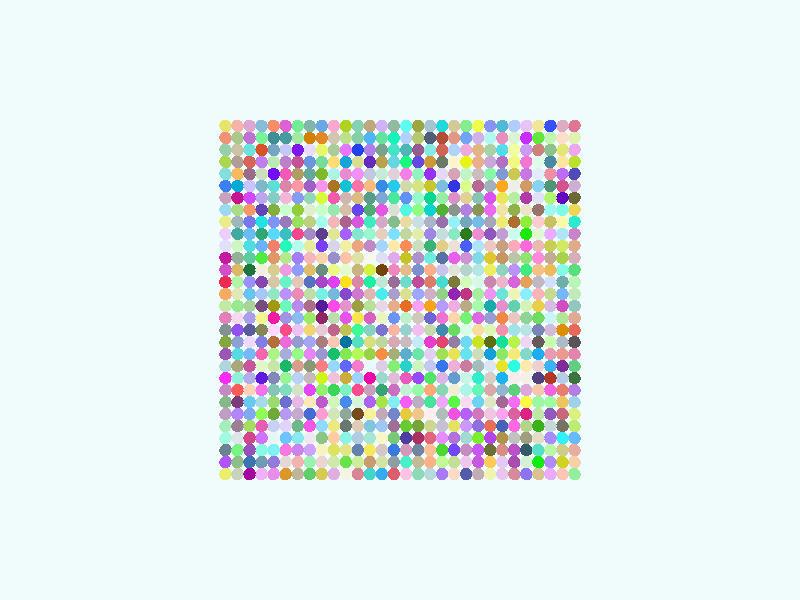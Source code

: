 global_settings {
  assumed_gamma 1
}
light_source {
  <-0.6, 1.6, 3.7>*10000
  rgb 1.3
}
camera {
  location <0,0,100>
  look_at <0,0,0>
}
background {
  color rgb < 0.87, 0.97, 0.97 >
}
sphere {
< -29.0, -29.0, 0 >, 1.0

pigment { color rgb < 0.2962812463144344, 0.8596184256330118, 0.3386261533313033 >
}}
sphere {
< -29.0, -27.0, 0 >, 1.0

pigment { color rgb < 0.927029147131491, 0.6326132055844693, 0.4021266130872091 >
}}
sphere {
< -29.0, -25.0, 0 >, 1.0

pigment { color rgb < 0.8027192930443966, 0.4248587863333815, 0.3470067346043404 >
}}
sphere {
< -29.0, -23.0, 0 >, 1.0

pigment { color rgb < 0.1381804046705234, 0.4861994549160433, 0.9974647867074469 >
}}
sphere {
< -29.0, -21.0, 0 >, 1.0

pigment { color rgb < 0.501657972800257, 0.8392026449552079, 0.16731606196649929 >
}}
sphere {
< -29.0, -19.0, 0 >, 1.0

pigment { color rgb < 0.7011451575588595, 0.8745725525862299, 0.21167518968823695 >
}}
sphere {
< -29.0, -17.0, 0 >, 1.0

pigment { color rgb < 0.3434166457792017, 0.6352366208308581, 0.8227429387750872 >
}}
sphere {
< -29.0, -15.0, 0 >, 1.0

pigment { color rgb < 0.4522213225537598, 0.21354757596230578, 0.7605299627850364 >
}}
sphere {
< -29.0, -13.0, 0 >, 1.0

pigment { color rgb < 0.04677779533767479, 0.172440385989019, 0.04994893365281683 >
}}
sphere {
< -29.0, -11.0, 0 >, 1.0

pigment { color rgb < 0.12041175524501369, 0.6207835952474704, 0.2206242743675344 >
}}
sphere {
< -29.0, -9.0, 0 >, 1.0

pigment { color rgb < 0.7602316757350142, 0.23063175673807745, 0.410087173602111 >
}}
sphere {
< -29.0, -7.0, 0 >, 1.0

pigment { color rgb < 0.10033782500584032, 0.09143961613296192, 0.09207236621312187 >
}}
sphere {
< -29.0, -5.0, 0 >, 1.0

pigment { color rgb < 0.7894280538489318, 0.13994612376112037, 0.1078627115954971 >
}}
sphere {
< -29.0, -3.0, 0 >, 1.0

pigment { color rgb < 0.7506229706388033, 0.39553703903805604, 0.30252359734437995 >
}}
sphere {
< -29.0, -1.0, 0 >, 1.0

pigment { color rgb < 0.28638218846067054, 0.579238454036252, 0.5005580742983943 >
}}
sphere {
< -29.0, 1.0, 0 >, 1.0

pigment { color rgb < 0.5421813911913953, 0.8162918710407964, 0.48948781739913905 >
}}
sphere {
< -29.0, 3.0, 0 >, 1.0

pigment { color rgb < 0.4765580758367052, 0.910700825503463, 0.46495459538103645 >
}}
sphere {
< -29.0, 5.0, 0 >, 1.0

pigment { color rgb < 0.09337531966325874, 0.7364097842261159, 0.19746241304883017 >
}}
sphere {
< -29.0, 7.0, 0 >, 1.0

pigment { color rgb < 0.6763163240976944, 0.4309431619370486, 0.48262062447989906 >
}}
sphere {
< -29.0, 9.0, 0 >, 1.0

pigment { color rgb < 0.7460117273815631, 0.40621478539581124, 0.2551415750994722 >
}}
sphere {
< -29.0, 11.0, 0 >, 1.0

pigment { color rgb < 0.5732203041309746, 0.2322044650201519, 0.5665832332284191 >
}}
sphere {
< -29.0, 13.0, 0 >, 1.0

pigment { color rgb < 0.022677953112544946, 0.8226090094670955, 0.611725018763409 >
}}
sphere {
< -29.0, 15.0, 0 >, 1.0

pigment { color rgb < 0.8500646666010611, 0.6780342620054477, 0.09530634568857677 >
}}
sphere {
< -29.0, 17.0, 0 >, 1.0

pigment { color rgb < 0.14887447530517817, 0.13721494654172905, 0.03756783079161874 >
}}
sphere {
< -29.0, 19.0, 0 >, 1.0

pigment { color rgb < 0.6218312614664335, 0.42387494512460433, 0.6503882557245563 >
}}
sphere {
< -29.0, 21.0, 0 >, 1.0

pigment { color rgb < 0.08158710525939616, 0.06848142159708037, 0.4825395975366339 >
}}
sphere {
< -29.0, 23.0, 0 >, 1.0

pigment { color rgb < 0.5115617116790794, 0.7445212272469937, 0.026570121430782745 >
}}
sphere {
< -29.0, 25.0, 0 >, 1.0

pigment { color rgb < 0.8400083560267496, 0.3857703819469771, 0.8567781853019455 >
}}
sphere {
< -29.0, 27.0, 0 >, 1.0

pigment { color rgb < 0.7517174893090482, 0.8793516785584761, 0.4474879683487929 >
}}
sphere {
< -29.0, 29.0, 0 >, 1.0

pigment { color rgb < 0.7366128685973943, 0.1800820375088309, 0.2961957473625255 >
}}
sphere {
< -27.0, -29.0, 0 >, 1.0

pigment { color rgb < 0.9942022512116684, 0.5563035701269158, 0.4759576295833171 >
}}
sphere {
< -27.0, -27.0, 0 >, 1.0

pigment { color rgb < 0.6321241367806962, 0.6495987431424517, 0.014161211561073084 >
}}
sphere {
< -27.0, -25.0, 0 >, 1.0

pigment { color rgb < 0.6239499305333961, 0.6124629007900646, 0.24818003144135325 >
}}
sphere {
< -27.0, -23.0, 0 >, 1.0

pigment { color rgb < 0.032372646844373576, 0.8689856492604259, 0.958157189408578 >
}}
sphere {
< -27.0, -21.0, 0 >, 1.0

pigment { color rgb < 0.17381200344076098, 0.1704059819956033, 0.12869644636759503 >
}}
sphere {
< -27.0, -19.0, 0 >, 1.0

pigment { color rgb < 0.5767990530666509, 0.13660280161943905, 0.19468186504300256 >
}}
sphere {
< -27.0, -17.0, 0 >, 1.0

pigment { color rgb < 0.8552593358554592, 0.5544681752323805, 0.11568369520877153 >
}}
sphere {
< -27.0, -15.0, 0 >, 1.0

pigment { color rgb < 0.7774420897293612, 0.20756347834163524, 0.16789806815888209 >
}}
sphere {
< -27.0, -13.0, 0 >, 1.0

pigment { color rgb < 0.4698760177037463, 0.6112227734390888, 0.8096130820084931 >
}}
sphere {
< -27.0, -11.0, 0 >, 1.0

pigment { color rgb < 0.21558260580161692, 0.02389131403713518, 0.32006603400264333 >
}}
sphere {
< -27.0, -9.0, 0 >, 1.0

pigment { color rgb < 0.8173646855114431, 0.326788671499203, 0.2746268904843583 >
}}
sphere {
< -27.0, -7.0, 0 >, 1.0

pigment { color rgb < 0.4245810098850912, 0.4937365701335985, 0.5490426693181605 >
}}
sphere {
< -27.0, -5.0, 0 >, 1.0

pigment { color rgb < 0.7302824585577975, 0.27519126028835483, 3.1678252131517315E-4 >
}}
sphere {
< -27.0, -3.0, 0 >, 1.0

pigment { color rgb < 0.4375101522107214, 0.7944376718912283, 0.30638211877451504 >
}}
sphere {
< -27.0, -1.0, 0 >, 1.0

pigment { color rgb < 0.6543354513734264, 0.07378920005195555, 0.5378946253727337 >
}}
sphere {
< -27.0, 1.0, 0 >, 1.0

pigment { color rgb < 0.18448859026079611, 0.4707562299442566, 0.9269897938358894 >
}}
sphere {
< -27.0, 3.0, 0 >, 1.0

pigment { color rgb < 0.16300337152311295, 0.42254046103529064, 0.41188050803465337 >
}}
sphere {
< -27.0, 5.0, 0 >, 1.0

pigment { color rgb < 0.23657348743627782, 0.9583523593480051, 0.817907954714486 >
}}
sphere {
< -27.0, 7.0, 0 >, 1.0

pigment { color rgb < 0.4006474063559986, 0.6442780743125128, 0.06612010106914612 >
}}
sphere {
< -27.0, 9.0, 0 >, 1.0

pigment { color rgb < 0.6319679922686233, 0.8188514198758255, 0.13155509410851607 >
}}
sphere {
< -27.0, 11.0, 0 >, 1.0

pigment { color rgb < 0.4400481599727749, 0.7757377821695447, 0.9077885557402326 >
}}
sphere {
< -27.0, 13.0, 0 >, 1.0

pigment { color rgb < 0.9292980521948648, 0.9589099797987523, 0.3913983621122328 >
}}
sphere {
< -27.0, 15.0, 0 >, 1.0

pigment { color rgb < 0.2163813626525617, 0.9582419303935474, 0.7785133246907855 >
}}
sphere {
< -27.0, 17.0, 0 >, 1.0

pigment { color rgb < 0.12685823571267585, 6.215840304711895E-4, 0.5312653449418143 >
}}
sphere {
< -27.0, 19.0, 0 >, 1.0

pigment { color rgb < 0.6546894320905652, 0.08898313273669256, 0.2682087902596494 >
}}
sphere {
< -27.0, 21.0, 0 >, 1.0

pigment { color rgb < 0.5029289109578717, 0.1503848840347738, 0.9308444645457513 >
}}
sphere {
< -27.0, 23.0, 0 >, 1.0

pigment { color rgb < 0.9835523336622015, 0.7869344531680732, 0.3518866090103766 >
}}
sphere {
< -27.0, 25.0, 0 >, 1.0

pigment { color rgb < 0.7793162922601016, 0.8008425618197696, 0.17879137407635037 >
}}
sphere {
< -27.0, 27.0, 0 >, 1.0

pigment { color rgb < 0.9623751894509422, 0.7415762639567177, 0.5766871789727418 >
}}
sphere {
< -27.0, 29.0, 0 >, 1.0

pigment { color rgb < 0.7188283358693724, 0.4154143402256847, 0.5425432127892889 >
}}
sphere {
< -25.0, -29.0, 0 >, 1.0

pigment { color rgb < 0.8288466532996769, 0.40978956688797574, 0.9566499733678309 >
}}
sphere {
< -25.0, -27.0, 0 >, 1.0

pigment { color rgb < 0.44001042194353623, 0.2538925340695648, 0.9636068936601244 >
}}
sphere {
< -25.0, -25.0, 0 >, 1.0

pigment { color rgb < 0.4789050411708625, 0.9402101916198798, 0.3941509651808561 >
}}
sphere {
< -25.0, -23.0, 0 >, 1.0

pigment { color rgb < 0.3935402802249679, 0.2640214647484507, 0.9937717066216178 >
}}
sphere {
< -25.0, -21.0, 0 >, 1.0

pigment { color rgb < 0.5530832277632071, 0.6907308701536079, 0.6842136166720685 >
}}
sphere {
< -25.0, -19.0, 0 >, 1.0

pigment { color rgb < 0.2905111350853592, 0.09829389207077888, 0.5283123014700721 >
}}
sphere {
< -25.0, -17.0, 0 >, 1.0

pigment { color rgb < 0.3463626702526693, 0.991219122822757, 0.3626461807233343 >
}}
sphere {
< -25.0, -15.0, 0 >, 1.0

pigment { color rgb < 0.9215777002411643, 0.12459462948372502, 0.7355874416310696 >
}}
sphere {
< -25.0, -13.0, 0 >, 1.0

pigment { color rgb < 0.45650362026719515, 0.03930128473861805, 0.019649143478385422 >
}}
sphere {
< -25.0, -11.0, 0 >, 1.0

pigment { color rgb < 0.04764345907124801, 0.43790561512556614, 0.9091648244732222 >
}}
sphere {
< -25.0, -9.0, 0 >, 1.0

pigment { color rgb < 0.8079601996287826, 0.3235371891178671, 0.45252388621681017 >
}}
sphere {
< -25.0, -7.0, 0 >, 1.0

pigment { color rgb < 0.5893410421163389, 0.999034285353259, 0.4312524627725448 >
}}
sphere {
< -25.0, -5.0, 0 >, 1.0

pigment { color rgb < 0.6515359860784692, 0.4886375719933448, 0.7066244932126617 >
}}
sphere {
< -25.0, -3.0, 0 >, 1.0

pigment { color rgb < 0.5777903460330464, 0.9230905732849144, 0.9092067136884804 >
}}
sphere {
< -25.0, -1.0, 0 >, 1.0

pigment { color rgb < 0.6573648334216606, 0.5065997020530529, 0.7318289172523861 >
}}
sphere {
< -25.0, 1.0, 0 >, 1.0

pigment { color rgb < 0.5586772131845024, 0.7099414379664434, 0.27650561242435234 >
}}
sphere {
< -25.0, 3.0, 0 >, 1.0

pigment { color rgb < 0.650965557780151, 0.7326669169487471, 0.9385423670317694 >
}}
sphere {
< -25.0, 5.0, 0 >, 1.0

pigment { color rgb < 0.843113861868345, 0.4927204566593797, 0.10398571078406016 >
}}
sphere {
< -25.0, 7.0, 0 >, 1.0

pigment { color rgb < 0.5462417402560397, 0.4146457517957278, 0.2954339208806671 >
}}
sphere {
< -25.0, 9.0, 0 >, 1.0

pigment { color rgb < 0.571440236466066, 0.6171372551994845, 0.08638400382716738 >
}}
sphere {
< -25.0, 11.0, 0 >, 1.0

pigment { color rgb < 0.8094847040379624, 0.419003433728357, 0.9904754161298196 >
}}
sphere {
< -25.0, 13.0, 0 >, 1.0

pigment { color rgb < 0.5713873103532545, 0.5391706170308688, 0.11521313204597416 >
}}
sphere {
< -25.0, 15.0, 0 >, 1.0

pigment { color rgb < 0.34566137334297886, 0.9398576938107219, 0.8440002524517586 >
}}
sphere {
< -25.0, 17.0, 0 >, 1.0

pigment { color rgb < 0.44301607191072045, 0.9239661123070972, 0.15552098134290793 >
}}
sphere {
< -25.0, 19.0, 0 >, 1.0

pigment { color rgb < 0.08038325934740886, 0.29187484233144834, 0.18090575489424132 >
}}
sphere {
< -25.0, 21.0, 0 >, 1.0

pigment { color rgb < 0.8546078770118776, 0.27349578612841396, 0.36680680004695654 >
}}
sphere {
< -25.0, 23.0, 0 >, 1.0

pigment { color rgb < 0.06268370535144119, 0.2514990398598075, 0.3491369263391124 >
}}
sphere {
< -25.0, 25.0, 0 >, 1.0

pigment { color rgb < 0.27312599700153284, 0.5307493326180791, 0.2748247860756068 >
}}
sphere {
< -25.0, 27.0, 0 >, 1.0

pigment { color rgb < 0.5266806438485496, 0.9210102045036438, 0.42044086633534494 >
}}
sphere {
< -25.0, 29.0, 0 >, 1.0

pigment { color rgb < 0.03878594940838909, 0.07676725559869779, 0.9606169689980004 >
}}
sphere {
< -23.0, -29.0, 0 >, 1.0

pigment { color rgb < 0.7128452411187334, 0.5366894399681368, 0.2811670996930067 >
}}
sphere {
< -23.0, -27.0, 0 >, 1.0

pigment { color rgb < 0.006324192646621207, 0.8234204592198255, 0.0071685283402789235 >
}}
sphere {
< -23.0, -25.0, 0 >, 1.0

pigment { color rgb < 0.09728839187267158, 0.737772225452987, 0.5665908279140001 >
}}
sphere {
< -23.0, -23.0, 0 >, 1.0

pigment { color rgb < 0.7682843412532749, 0.7260903418215333, 0.5757359142772625 >
}}
sphere {
< -23.0, -21.0, 0 >, 1.0

pigment { color rgb < 0.042439691223491005, 0.4406816358882637, 0.009701526176031816 >
}}
sphere {
< -23.0, -19.0, 0 >, 1.0

pigment { color rgb < 0.5224570142216376, 0.8097874049727501, 0.3881984434934589 >
}}
sphere {
< -23.0, -17.0, 0 >, 1.0

pigment { color rgb < 0.3438324615069053, 0.9289181903854075, 0.35935735441342154 >
}}
sphere {
< -23.0, -15.0, 0 >, 1.0

pigment { color rgb < 0.8928060862981023, 0.5801108392273184, 0.40564251803283535 >
}}
sphere {
< -23.0, -13.0, 0 >, 1.0

pigment { color rgb < 0.0813964170869671, 0.050481944299928805, 0.2147565895598228 >
}}
sphere {
< -23.0, -11.0, 0 >, 1.0

pigment { color rgb < 0.82895256074293, 0.6340302332545952, 0.6255946390178652 >
}}
sphere {
< -23.0, -9.0, 0 >, 1.0

pigment { color rgb < 0.01255268272819321, 0.4112259398219217, 0.8617979621166465 >
}}
sphere {
< -23.0, -7.0, 0 >, 1.0

pigment { color rgb < 0.13360747656067118, 0.09885776804005897, 0.10153522949997607 >
}}
sphere {
< -23.0, -5.0, 0 >, 1.0

pigment { color rgb < 0.1882252930216869, 0.2353824232692575, 0.467444342376509 >
}}
sphere {
< -23.0, -3.0, 0 >, 1.0

pigment { color rgb < 0.16216140538931867, 0.71195801910371, 0.12109397607684869 >
}}
sphere {
< -23.0, -1.0, 0 >, 1.0

pigment { color rgb < 0.7982363591130752, 0.6268222810781716, 0.07289350774313497 >
}}
sphere {
< -23.0, 1.0, 0 >, 1.0

pigment { color rgb < 0.9377382186553197, 0.4565588047329203, 0.4880583332134767 >
}}
sphere {
< -23.0, 3.0, 0 >, 1.0

pigment { color rgb < 0.5229104608543108, 0.4714493734532723, 0.5543005565958345 >
}}
sphere {
< -23.0, 5.0, 0 >, 1.0

pigment { color rgb < 0.8840701400490301, 0.5352119500318823, 0.23431259995167297 >
}}
sphere {
< -23.0, 7.0, 0 >, 1.0

pigment { color rgb < 0.9934315961585107, 0.25940325441960677, 0.7169606763722586 >
}}
sphere {
< -23.0, 9.0, 0 >, 1.0

pigment { color rgb < 0.8250882618137606, 0.4836040479201925, 0.4592277739517291 >
}}
sphere {
< -23.0, 11.0, 0 >, 1.0

pigment { color rgb < 0.7517998748128176, 0.9342393602851217, 0.6281059594812969 >
}}
sphere {
< -23.0, 13.0, 0 >, 1.0

pigment { color rgb < 0.9835614421599769, 0.5920160676296581, 0.6458810532653906 >
}}
sphere {
< -23.0, 15.0, 0 >, 1.0

pigment { color rgb < 0.3062254591128183, 0.175636858607646, 0.1445157694786129 >
}}
sphere {
< -23.0, 17.0, 0 >, 1.0

pigment { color rgb < 0.7527463773089736, 0.7451227420828905, 0.9477146239798759 >
}}
sphere {
< -23.0, 19.0, 0 >, 1.0

pigment { color rgb < 0.2504507005429043, 0.6449907235284211, 0.8705951462322876 >
}}
sphere {
< -23.0, 21.0, 0 >, 1.0

pigment { color rgb < 0.7579960398073717, 0.8452409758241097, 0.9596322248201821 >
}}
sphere {
< -23.0, 23.0, 0 >, 1.0

pigment { color rgb < 0.753661089699823, 0.9438907713465738, 0.8039096950150949 >
}}
sphere {
< -23.0, 25.0, 0 >, 1.0

pigment { color rgb < 0.5846533521820892, 0.22867634584191243, 0.1897455481804975 >
}}
sphere {
< -23.0, 27.0, 0 >, 1.0

pigment { color rgb < 0.1260562825962469, 0.8002647018782496, 0.048736327081395414 >
}}
sphere {
< -23.0, 29.0, 0 >, 1.0

pigment { color rgb < 0.8612428136100881, 0.7954598068985567, 0.30955872930641437 >
}}
sphere {
< -21.0, -29.0, 0 >, 1.0

pigment { color rgb < 0.26540634481649417, 0.174028621498857, 0.8612181743438682 >
}}
sphere {
< -21.0, -27.0, 0 >, 1.0

pigment { color rgb < 0.6617577383331903, 0.8723611570514609, 0.6807316521748968 >
}}
sphere {
< -21.0, -25.0, 0 >, 1.0

pigment { color rgb < 0.030492494543701176, 0.10348737753124027, 0.1363043318842786 >
}}
sphere {
< -21.0, -23.0, 0 >, 1.0

pigment { color rgb < 0.3583857006508774, 0.33734033819227693, 0.20698252844752585 >
}}
sphere {
< -21.0, -21.0, 0 >, 1.0

pigment { color rgb < 0.4535765516654213, 0.6573706723286944, 0.25778567691875043 >
}}
sphere {
< -21.0, -19.0, 0 >, 1.0

pigment { color rgb < 0.7188602081185882, 0.017151822170298536, 0.23333787588946264 >
}}
sphere {
< -21.0, -17.0, 0 >, 1.0

pigment { color rgb < 0.9781871067762997, 0.9490696271910932, 0.05625847446042809 >
}}
sphere {
< -21.0, -15.0, 0 >, 1.0

pigment { color rgb < 0.7251872253648798, 0.39213039401015903, 0.6768568844180671 >
}}
sphere {
< -21.0, -13.0, 0 >, 1.0

pigment { color rgb < 0.9196522798894784, 0.8650157060532556, 0.8004849977502656 >
}}
sphere {
< -21.0, -11.0, 0 >, 1.0

pigment { color rgb < 0.989057838541898, 0.8136067404348409, 0.41005771965132787 >
}}
sphere {
< -21.0, -9.0, 0 >, 1.0

pigment { color rgb < 0.21992873295046478, 0.6857594167952192, 0.5769757932027824 >
}}
sphere {
< -21.0, -7.0, 0 >, 1.0

pigment { color rgb < 0.8719896712968633, 0.6671584991174443, 0.8893464441072758 >
}}
sphere {
< -21.0, -5.0, 0 >, 1.0

pigment { color rgb < 0.47822229431596575, 0.7855726351977403, 0.7791690741212047 >
}}
sphere {
< -21.0, -3.0, 0 >, 1.0

pigment { color rgb < 0.2751770251196445, 0.6530954636376867, 0.3064586129978931 >
}}
sphere {
< -21.0, -1.0, 0 >, 1.0

pigment { color rgb < 0.6543964172595416, 0.9056068770700787, 0.4666790572899363 >
}}
sphere {
< -21.0, 1.0, 0 >, 1.0

pigment { color rgb < 0.25708737766781065, 0.8551851771398195, 0.9938086811540726 >
}}
sphere {
< -21.0, 3.0, 0 >, 1.0

pigment { color rgb < 0.7798213268333528, 0.34995226491419007, 0.09895521258027595 >
}}
sphere {
< -21.0, 5.0, 0 >, 1.0

pigment { color rgb < 0.049810054498021006, 0.8274967196103045, 0.20911550245533528 >
}}
sphere {
< -21.0, 7.0, 0 >, 1.0

pigment { color rgb < 0.28360506412063446, 0.7683993445794846, 0.17543848936352235 >
}}
sphere {
< -21.0, 9.0, 0 >, 1.0

pigment { color rgb < 0.9837041622038967, 0.1421050659489319, 0.7070257933958681 >
}}
sphere {
< -21.0, 11.0, 0 >, 1.0

pigment { color rgb < 0.011420547302819606, 0.8012205302443111, 0.0018962126682618985 >
}}
sphere {
< -21.0, 13.0, 0 >, 1.0

pigment { color rgb < 0.271546535965451, 0.8488553654527393, 0.043851367657855245 >
}}
sphere {
< -21.0, 15.0, 0 >, 1.0

pigment { color rgb < 0.8366256447502936, 0.7786502925706041, 0.5729147517463153 >
}}
sphere {
< -21.0, 17.0, 0 >, 1.0

pigment { color rgb < 0.44756250469253966, 0.04091312775221989, 0.3960129698481458 >
}}
sphere {
< -21.0, 19.0, 0 >, 1.0

pigment { color rgb < 0.6431684673709185, 0.3216169217773608, 0.13325715526466386 >
}}
sphere {
< -21.0, 21.0, 0 >, 1.0

pigment { color rgb < 0.5747183068549376, 0.18177530408266784, 0.7652554764058771 >
}}
sphere {
< -21.0, 23.0, 0 >, 1.0

pigment { color rgb < 0.8978535888542755, 0.1832020625885562, 0.6225500282026399 >
}}
sphere {
< -21.0, 25.0, 0 >, 1.0

pigment { color rgb < 0.6186315976078174, 0.3130133000070857, 0.927955809494766 >
}}
sphere {
< -21.0, 27.0, 0 >, 1.0

pigment { color rgb < 0.573768750686327, 0.026692458723420076, 0.9820299172087904 >
}}
sphere {
< -21.0, 29.0, 0 >, 1.0

pigment { color rgb < 0.803452075426251, 0.5563644562907712, 0.9175509191153699 >
}}
sphere {
< -19.0, -29.0, 0 >, 1.0

pigment { color rgb < 0.6817623749499802, 0.2522298363011841, 0.3192030681085748 >
}}
sphere {
< -19.0, -27.0, 0 >, 1.0

pigment { color rgb < 0.40099380851276845, 0.07486135836190033, 0.4358055062355507 >
}}
sphere {
< -19.0, -25.0, 0 >, 1.0

pigment { color rgb < 0.5044202055246, 0.07812403146764424, 0.5934825515636124 >
}}
sphere {
< -19.0, -23.0, 0 >, 1.0

pigment { color rgb < 0.5180513297243995, 0.5383369572648211, 0.5197354061323031 >
}}
sphere {
< -19.0, -21.0, 0 >, 1.0

pigment { color rgb < 0.9954939174192248, 0.1449096617628174, 0.7572630533215006 >
}}
sphere {
< -19.0, -19.0, 0 >, 1.0

pigment { color rgb < 0.7188703298516042, 0.11859783936892332, 0.3677877286042027 >
}}
sphere {
< -19.0, -17.0, 0 >, 1.0

pigment { color rgb < 0.9425338015446052, 0.15211286343109864, 0.9134538986701319 >
}}
sphere {
< -19.0, -15.0, 0 >, 1.0

pigment { color rgb < 0.10270504620344756, 0.6354172438124457, 0.19452021912282125 >
}}
sphere {
< -19.0, -13.0, 0 >, 1.0

pigment { color rgb < 0.9238007813877164, 0.8432409652921639, 0.8300663682376489 >
}}
sphere {
< -19.0, -11.0, 0 >, 1.0

pigment { color rgb < 0.024698066888187098, 0.9997414646065144, 0.7525574010397391 >
}}
sphere {
< -19.0, -9.0, 0 >, 1.0

pigment { color rgb < 0.9014804657286458, 0.8293764697127088, 0.179768296228351 >
}}
sphere {
< -19.0, -7.0, 0 >, 1.0

pigment { color rgb < 0.44824777236239577, 0.9154788132317551, 0.07094423260772631 >
}}
sphere {
< -19.0, -5.0, 0 >, 1.0

pigment { color rgb < 0.35777019035261537, 0.7634899798441513, 0.78897917465369 >
}}
sphere {
< -19.0, -3.0, 0 >, 1.0

pigment { color rgb < 0.8167520727014406, 0.5631767266425133, 0.5189579084519906 >
}}
sphere {
< -19.0, -1.0, 0 >, 1.0

pigment { color rgb < 0.12141189701254418, 0.6455956238095963, 0.4255592936023145 >
}}
sphere {
< -19.0, 1.0, 0 >, 1.0

pigment { color rgb < 0.8721720494313218, 0.901890519711116, 0.44464108183484685 >
}}
sphere {
< -19.0, 3.0, 0 >, 1.0

pigment { color rgb < 0.6694225902476023, 0.1244470489857793, 0.7117979495690816 >
}}
sphere {
< -19.0, 5.0, 0 >, 1.0

pigment { color rgb < 0.4891585471162341, 0.2905843298158942, 0.9603200595023275 >
}}
sphere {
< -19.0, 7.0, 0 >, 1.0

pigment { color rgb < 0.4887368255582374, 0.5577785018551991, 0.40245498049159345 >
}}
sphere {
< -19.0, 9.0, 0 >, 1.0

pigment { color rgb < 0.9703203462072895, 0.3953316784999015, 0.47758947280142494 >
}}
sphere {
< -19.0, 11.0, 0 >, 1.0

pigment { color rgb < 0.6086930551244393, 0.9651677031325523, 0.8451592399334436 >
}}
sphere {
< -19.0, 13.0, 0 >, 1.0

pigment { color rgb < 0.4162457928805652, 0.15812628491826874, 0.027962934883975388 >
}}
sphere {
< -19.0, 15.0, 0 >, 1.0

pigment { color rgb < 0.2781230375485162, 0.44235661963037864, 0.06849228394679441 >
}}
sphere {
< -19.0, 17.0, 0 >, 1.0

pigment { color rgb < 0.4706610047728439, 0.8488765199795434, 0.36077786393813016 >
}}
sphere {
< -19.0, 19.0, 0 >, 1.0

pigment { color rgb < 0.8674669080393592, 0.8620936488789179, 0.7944386894471717 >
}}
sphere {
< -19.0, 21.0, 0 >, 1.0

pigment { color rgb < 0.5960316019654478, 0.5926122873050379, 0.07703472517054832 >
}}
sphere {
< -19.0, 23.0, 0 >, 1.0

pigment { color rgb < 0.8809353962270131, 0.9449279689239715, 0.216290777630194 >
}}
sphere {
< -19.0, 25.0, 0 >, 1.0

pigment { color rgb < 0.8792783367157735, 0.9944377215043919, 0.3485667123570173 >
}}
sphere {
< -19.0, 27.0, 0 >, 1.0

pigment { color rgb < 0.7172548941195245, 0.8964264508481029, 0.6371587333288795 >
}}
sphere {
< -19.0, 29.0, 0 >, 1.0

pigment { color rgb < 0.4442469070859063, 0.6075376421303683, 0.9700587209542069 >
}}
sphere {
< -17.0, -29.0, 0 >, 1.0

pigment { color rgb < 0.8178086470039744, 0.5494149364828215, 0.8414314912921663 >
}}
sphere {
< -17.0, -27.0, 0 >, 1.0

pigment { color rgb < 0.7721845159847436, 0.5836975017480057, 0.9026325464211293 >
}}
sphere {
< -17.0, -25.0, 0 >, 1.0

pigment { color rgb < 0.6827583493701597, 0.2673533012612952, 0.23221331359807573 >
}}
sphere {
< -17.0, -23.0, 0 >, 1.0

pigment { color rgb < 0.44064808739070094, 0.287297196617716, 0.06952596787681753 >
}}
sphere {
< -17.0, -21.0, 0 >, 1.0

pigment { color rgb < 0.06059326377624774, 0.1260059156230654, 0.46914952408613375 >
}}
sphere {
< -17.0, -19.0, 0 >, 1.0

pigment { color rgb < 0.9937866408769097, 0.36544411846269964, 0.8562300590505111 >
}}
sphere {
< -17.0, -17.0, 0 >, 1.0

pigment { color rgb < 0.36298757169507245, 0.13520091008676893, 0.2872569571182525 >
}}
sphere {
< -17.0, -15.0, 0 >, 1.0

pigment { color rgb < 0.28347042686153767, 0.4685437375891245, 0.6206027838499223 >
}}
sphere {
< -17.0, -13.0, 0 >, 1.0

pigment { color rgb < 0.010201127424282697, 0.4526008618416748, 0.8693639030092137 >
}}
sphere {
< -17.0, -11.0, 0 >, 1.0

pigment { color rgb < 0.7738194568080333, 0.773770522957172, 0.026110050347583735 >
}}
sphere {
< -17.0, -9.0, 0 >, 1.0

pigment { color rgb < 0.25476156469628675, 0.810819686635626, 0.1303948049216972 >
}}
sphere {
< -17.0, -7.0, 0 >, 1.0

pigment { color rgb < 0.0057281196071254925, 0.742073485411005, 0.3384975207971973 >
}}
sphere {
< -17.0, -5.0, 0 >, 1.0

pigment { color rgb < 0.8919174970111906, 0.2835829508129557, 0.39573171814795405 >
}}
sphere {
< -17.0, -3.0, 0 >, 1.0

pigment { color rgb < 0.8692805827945718, 0.24788100416642844, 0.05978201127509808 >
}}
sphere {
< -17.0, -1.0, 0 >, 1.0

pigment { color rgb < 0.7703311522323217, 0.2834777354558843, 0.6098489540359491 >
}}
sphere {
< -17.0, 1.0, 0 >, 1.0

pigment { color rgb < 0.14866693584685742, 0.7667853799495178, 0.6722583820722475 >
}}
sphere {
< -17.0, 3.0, 0 >, 1.0

pigment { color rgb < 0.8385342745425349, 0.4625900312057115, 0.5838281062841247 >
}}
sphere {
< -17.0, 5.0, 0 >, 1.0

pigment { color rgb < 0.276381562050373, 0.6442908274242131, 0.5099126078217672 >
}}
sphere {
< -17.0, 7.0, 0 >, 1.0

pigment { color rgb < 0.5715311955305422, 0.2992697900096025, 0.11656588973998938 >
}}
sphere {
< -17.0, 9.0, 0 >, 1.0

pigment { color rgb < 0.5730277524294758, 0.34917458654757283, 0.21774932223565957 >
}}
sphere {
< -17.0, 11.0, 0 >, 1.0

pigment { color rgb < 0.5341990167096127, 0.3425606960107691, 0.6367171619200412 >
}}
sphere {
< -17.0, 13.0, 0 >, 1.0

pigment { color rgb < 0.8397549438900394, 0.8359926760147491, 0.17550192968176215 >
}}
sphere {
< -17.0, 15.0, 0 >, 1.0

pigment { color rgb < 0.8672823577505829, 0.7655237076830723, 0.3897685802972821 >
}}
sphere {
< -17.0, 17.0, 0 >, 1.0

pigment { color rgb < 0.8178800492241075, 0.7974853319377466, 0.09727918411765091 >
}}
sphere {
< -17.0, 19.0, 0 >, 1.0

pigment { color rgb < 0.9881629770139313, 0.3866821040486311, 0.013093520387020052 >
}}
sphere {
< -17.0, 21.0, 0 >, 1.0

pigment { color rgb < 0.21213364853918304, 0.3207030760509384, 0.6410818789482966 >
}}
sphere {
< -17.0, 23.0, 0 >, 1.0

pigment { color rgb < 0.43942609459151705, 0.16391292819567838, 0.5242460059227919 >
}}
sphere {
< -17.0, 25.0, 0 >, 1.0

pigment { color rgb < 0.08963690456702245, 0.7090616507226702, 0.8118344128900866 >
}}
sphere {
< -17.0, 27.0, 0 >, 1.0

pigment { color rgb < 0.7976504737190976, 0.277967351713691, 0.5138379611312978 >
}}
sphere {
< -17.0, 29.0, 0 >, 1.0

pigment { color rgb < 0.08744608013545341, 0.4815908543166617, 0.6805316034754747 >
}}
sphere {
< -15.0, -29.0, 0 >, 1.0

pigment { color rgb < 0.8737916118829847, 0.9059603346710547, 0.45071181358867796 >
}}
sphere {
< -15.0, -27.0, 0 >, 1.0

pigment { color rgb < 0.9804639791128168, 0.5925989538481071, 0.10409317343279756 >
}}
sphere {
< -15.0, -25.0, 0 >, 1.0

pigment { color rgb < 0.14286135632047114, 0.1630427702810917, 0.03724447024984334 >
}}
sphere {
< -15.0, -23.0, 0 >, 1.0

pigment { color rgb < 0.44374633276828124, 0.05892875967720557, 0.7712075838204018 >
}}
sphere {
< -15.0, -21.0, 0 >, 1.0

pigment { color rgb < 0.7790564136875513, 0.15934537496833867, 0.10685304020611652 >
}}
sphere {
< -15.0, -19.0, 0 >, 1.0

pigment { color rgb < 0.8756465291848574, 0.5639134633815543, 0.7463747156102686 >
}}
sphere {
< -15.0, -17.0, 0 >, 1.0

pigment { color rgb < 0.7346566912384475, 0.797325982941403, 0.5413408245774424 >
}}
sphere {
< -15.0, -15.0, 0 >, 1.0

pigment { color rgb < 0.6896259130471665, 0.39989858209713625, 0.3869364959990146 >
}}
sphere {
< -15.0, -13.0, 0 >, 1.0

pigment { color rgb < 0.6753773568257889, 0.6119030540159661, 0.5567288773956633 >
}}
sphere {
< -15.0, -11.0, 0 >, 1.0

pigment { color rgb < 0.7135804145293274, 0.7845103587803133, 0.8874047663616438 >
}}
sphere {
< -15.0, -9.0, 0 >, 1.0

pigment { color rgb < 0.006767703338304454, 0.3441280406596431, 0.7136377246355369 >
}}
sphere {
< -15.0, -7.0, 0 >, 1.0

pigment { color rgb < 0.1087298624663674, 0.15631881826155414, 0.005021288185400374 >
}}
sphere {
< -15.0, -5.0, 0 >, 1.0

pigment { color rgb < 0.7279322403593043, 0.9224292292468599, 0.44996814226645176 >
}}
sphere {
< -15.0, -3.0, 0 >, 1.0

pigment { color rgb < 0.30990445227925045, 0.33664591726307513, 0.6552540578311921 >
}}
sphere {
< -15.0, -1.0, 0 >, 1.0

pigment { color rgb < 0.00940633461199969, 0.409314218525652, 0.40430707227466944 >
}}
sphere {
< -15.0, 1.0, 0 >, 1.0

pigment { color rgb < 0.8417263315735728, 0.29635360468721295, 0.872761913612832 >
}}
sphere {
< -15.0, 3.0, 0 >, 1.0

pigment { color rgb < 0.5874263932030659, 0.2333845110342675, 0.43975397538260597 >
}}
sphere {
< -15.0, 5.0, 0 >, 1.0

pigment { color rgb < 0.8488928106677666, 0.8467425743766669, 0.12103363179058013 >
}}
sphere {
< -15.0, 7.0, 0 >, 1.0

pigment { color rgb < 0.7199451971341448, 0.5660091524548578, 0.028202334521969852 >
}}
sphere {
< -15.0, 9.0, 0 >, 1.0

pigment { color rgb < 0.8335559661630368, 0.5862999583545031, 0.5330943278881204 >
}}
sphere {
< -15.0, 11.0, 0 >, 1.0

pigment { color rgb < 0.280282870361499, 0.09031430930730211, 0.49987240367710595 >
}}
sphere {
< -15.0, 13.0, 0 >, 1.0

pigment { color rgb < 0.3805782074540639, 0.38093020029314895, 0.47890750094478096 >
}}
sphere {
< -15.0, 15.0, 0 >, 1.0

pigment { color rgb < 0.8388738780222874, 0.14043442002820772, 0.8842995548892305 >
}}
sphere {
< -15.0, 17.0, 0 >, 1.0

pigment { color rgb < 0.7060130970802563, 0.08234002839995169, 0.9068022876222165 >
}}
sphere {
< -15.0, 19.0, 0 >, 1.0

pigment { color rgb < 0.36564896671149083, 0.42627995955717124, 0.4961413140541626 >
}}
sphere {
< -15.0, 21.0, 0 >, 1.0

pigment { color rgb < 0.241177497286299, 0.9421508353925426, 0.3927091221552388 >
}}
sphere {
< -15.0, 23.0, 0 >, 1.0

pigment { color rgb < 0.5855271419626998, 0.3903174535963675, 0.6780505961482196 >
}}
sphere {
< -15.0, 25.0, 0 >, 1.0

pigment { color rgb < 0.39168834543122566, 0.6496837904040117, 0.37035845858695104 >
}}
sphere {
< -15.0, 27.0, 0 >, 1.0

pigment { color rgb < 0.4445150766327989, 0.926822068369024, 0.8763245661269253 >
}}
sphere {
< -15.0, 29.0, 0 >, 1.0

pigment { color rgb < 0.237243779555806, 0.2976781917248823, 0.8979255975637058 >
}}
sphere {
< -13.0, -29.0, 0 >, 1.0

pigment { color rgb < 0.5481202706395173, 0.41141264973685876, 0.46280472215731516 >
}}
sphere {
< -13.0, -27.0, 0 >, 1.0

pigment { color rgb < 0.5850276917094926, 0.09781688250547482, 0.7538028505130944 >
}}
sphere {
< -13.0, -25.0, 0 >, 1.0

pigment { color rgb < 0.5681575228504078, 0.09195404347083125, 0.9451762744676128 >
}}
sphere {
< -13.0, -23.0, 0 >, 1.0

pigment { color rgb < 0.20056969350444154, 0.8590673006939205, 0.030039035482773424 >
}}
sphere {
< -13.0, -21.0, 0 >, 1.0

pigment { color rgb < 0.27641531315074896, 0.15552727623213336, 0.7408686688728694 >
}}
sphere {
< -13.0, -19.0, 0 >, 1.0

pigment { color rgb < 0.6297406468265438, 0.18560709159402722, 0.512167940171783 >
}}
sphere {
< -13.0, -17.0, 0 >, 1.0

pigment { color rgb < 0.14877921596521781, 0.6564098600740502, 0.8875478094199258 >
}}
sphere {
< -13.0, -15.0, 0 >, 1.0

pigment { color rgb < 0.131218920030455, 0.9234638313682981, 0.4761922758619733 >
}}
sphere {
< -13.0, -13.0, 0 >, 1.0

pigment { color rgb < 0.03288125985459045, 0.8350454265654803, 0.5829390503103746 >
}}
sphere {
< -13.0, -11.0, 0 >, 1.0

pigment { color rgb < 0.3690160309535907, 0.5088124359610561, 0.49681184409365153 >
}}
sphere {
< -13.0, -9.0, 0 >, 1.0

pigment { color rgb < 0.6246375928315995, 0.7178474458454649, 0.4925304782812585 >
}}
sphere {
< -13.0, -7.0, 0 >, 1.0

pigment { color rgb < 0.6001639058505017, 0.7658663562683341, 0.01687138716522607 >
}}
sphere {
< -13.0, -5.0, 0 >, 1.0

pigment { color rgb < 0.9395004235113055, 0.724296289579529, 0.33655578405063047 >
}}
sphere {
< -13.0, -3.0, 0 >, 1.0

pigment { color rgb < 0.7359806052576249, 0.1350723232062011, 0.7696218733465153 >
}}
sphere {
< -13.0, -1.0, 0 >, 1.0

pigment { color rgb < 0.37511228653066486, 0.9549346162598038, 0.41539513381346593 >
}}
sphere {
< -13.0, 1.0, 0 >, 1.0

pigment { color rgb < 0.38085996881137707, 0.8463494539953277, 0.33777526251855516 >
}}
sphere {
< -13.0, 3.0, 0 >, 1.0

pigment { color rgb < 0.67241203492446, 0.9472130835955623, 0.7998882673859413 >
}}
sphere {
< -13.0, 5.0, 0 >, 1.0

pigment { color rgb < 0.45656275639059063, 0.7977530346705329, 0.7634027866722651 >
}}
sphere {
< -13.0, 7.0, 0 >, 1.0

pigment { color rgb < 0.21807981393029685, 0.6932222240474082, 0.7916292885331022 >
}}
sphere {
< -13.0, 9.0, 0 >, 1.0

pigment { color rgb < 0.42068678941433957, 0.7644189990086452, 0.9492680825011445 >
}}
sphere {
< -13.0, 11.0, 0 >, 1.0

pigment { color rgb < 0.8653732190171087, 0.26358157397356363, 0.6365808507484344 >
}}
sphere {
< -13.0, 13.0, 0 >, 1.0

pigment { color rgb < 0.17539911385156126, 0.5000569242725343, 0.7958656989710667 >
}}
sphere {
< -13.0, 15.0, 0 >, 1.0

pigment { color rgb < 0.2526260547697057, 0.2964345561161774, 0.0886614244664008 >
}}
sphere {
< -13.0, 17.0, 0 >, 1.0

pigment { color rgb < 0.24854065933695535, 0.5545854737834092, 0.45178766149238125 >
}}
sphere {
< -13.0, 19.0, 0 >, 1.0

pigment { color rgb < 0.4855569623920357, 0.1327783361056194, 0.300548266064122 >
}}
sphere {
< -13.0, 21.0, 0 >, 1.0

pigment { color rgb < 0.597649768651484, 0.5145950201563504, 0.4924846909997823 >
}}
sphere {
< -13.0, 23.0, 0 >, 1.0

pigment { color rgb < 0.834541674031737, 0.42428462315107396, 0.24590088531575527 >
}}
sphere {
< -13.0, 25.0, 0 >, 1.0

pigment { color rgb < 0.7439616285695487, 0.4729051275798827, 0.23030907184351712 >
}}
sphere {
< -13.0, 27.0, 0 >, 1.0

pigment { color rgb < 0.6414949993100436, 0.44425024288815007, 0.8265248357137593 >
}}
sphere {
< -13.0, 29.0, 0 >, 1.0

pigment { color rgb < 0.8655629791037797, 0.9911601901340656, 0.06509023804131531 >
}}
sphere {
< -11.0, -29.0, 0 >, 1.0

pigment { color rgb < 0.09020961066929989, 0.10514777306062073, 0.4125114964880078 >
}}
sphere {
< -11.0, -27.0, 0 >, 1.0

pigment { color rgb < 0.8660319383648007, 0.5736524779385827, 0.8494393393846367 >
}}
sphere {
< -11.0, -25.0, 0 >, 1.0

pigment { color rgb < 0.5730132777751059, 0.25808876206716347, 0.5228365079882671 >
}}
sphere {
< -11.0, -23.0, 0 >, 1.0

pigment { color rgb < 0.3583579624366324, 0.7067288306946408, 0.6284197526560469 >
}}
sphere {
< -11.0, -21.0, 0 >, 1.0

pigment { color rgb < 0.5864078420737707, 0.3229040891872653, 0.944875225773789 >
}}
sphere {
< -11.0, -19.0, 0 >, 1.0

pigment { color rgb < 0.4568831057161251, 0.11845255550352396, 0.9529458570394462 >
}}
sphere {
< -11.0, -17.0, 0 >, 1.0

pigment { color rgb < 0.9567965262611504, 0.6969035626409026, 0.8772781480994309 >
}}
sphere {
< -11.0, -15.0, 0 >, 1.0

pigment { color rgb < 0.4174701834316503, 0.9067565631471706, 0.8159473691664169 >
}}
sphere {
< -11.0, -13.0, 0 >, 1.0

pigment { color rgb < 0.579214656199115, 0.911986340773956, 0.7719922903155108 >
}}
sphere {
< -11.0, -11.0, 0 >, 1.0

pigment { color rgb < 0.5950012697305803, 0.19711427082361443, 0.3474973083113916 >
}}
sphere {
< -11.0, -9.0, 0 >, 1.0

pigment { color rgb < 0.13875718451152175, 0.7718021541309487, 0.8551424441315446 >
}}
sphere {
< -11.0, -7.0, 0 >, 1.0

pigment { color rgb < 0.15643057778139102, 0.6956235999274883, 0.8791666464778738 >
}}
sphere {
< -11.0, -5.0, 0 >, 1.0

pigment { color rgb < 0.6646177411950555, 0.9931471180826236, 0.7771019615342581 >
}}
sphere {
< -11.0, -3.0, 0 >, 1.0

pigment { color rgb < 0.1776210153188179, 0.8700713418014603, 0.17012310236298056 >
}}
sphere {
< -11.0, -1.0, 0 >, 1.0

pigment { color rgb < 0.47567370637589024, 0.41063321029285405, 0.23036156281985098 >
}}
sphere {
< -11.0, 1.0, 0 >, 1.0

pigment { color rgb < 0.5156262574589929, 0.036623898283424605, 0.2211009523899249 >
}}
sphere {
< -11.0, 3.0, 0 >, 1.0

pigment { color rgb < 0.6465925506570457, 0.9646847325765376, 0.4775986574720248 >
}}
sphere {
< -11.0, 5.0, 0 >, 1.0

pigment { color rgb < 0.4593505058723991, 0.6667507265663638, 0.6023731684466381 >
}}
sphere {
< -11.0, 7.0, 0 >, 1.0

pigment { color rgb < 0.6336014556231122, 0.28575336312578226, 0.6463859116301136 >
}}
sphere {
< -11.0, 9.0, 0 >, 1.0

pigment { color rgb < 0.0669173454554488, 0.11818140615684658, 0.9251687346415332 >
}}
sphere {
< -11.0, 11.0, 0 >, 1.0

pigment { color rgb < 0.025329189036430666, 0.1898449523993061, 0.012855988075055724 >
}}
sphere {
< -11.0, 13.0, 0 >, 1.0

pigment { color rgb < 0.16577164384629517, 0.39235238099388936, 0.5013869876585304 >
}}
sphere {
< -11.0, 15.0, 0 >, 1.0

pigment { color rgb < 0.4493491965238434, 0.2114283735844168, 0.7528392350400638 >
}}
sphere {
< -11.0, 17.0, 0 >, 1.0

pigment { color rgb < 0.7615606512059975, 0.6330158363384021, 0.2946316417287479 >
}}
sphere {
< -11.0, 19.0, 0 >, 1.0

pigment { color rgb < 0.6889517231673453, 0.9908412924450145, 0.27086086917984364 >
}}
sphere {
< -11.0, 21.0, 0 >, 1.0

pigment { color rgb < 0.5361106100042573, 0.9074392224419253, 0.569057121533728 >
}}
sphere {
< -11.0, 23.0, 0 >, 1.0

pigment { color rgb < 0.8138530412396385, 0.89758133132329, 0.007152292414947081 >
}}
sphere {
< -11.0, 25.0, 0 >, 1.0

pigment { color rgb < 0.8471178034429911, 0.4007696288952891, 0.7157053463486871 >
}}
sphere {
< -11.0, 27.0, 0 >, 1.0

pigment { color rgb < 0.16648684396139846, 0.3734136350698013, 0.8995991999529291 >
}}
sphere {
< -11.0, 29.0, 0 >, 1.0

pigment { color rgb < 0.22817594227289706, 0.8503987807381558, 0.2751991835561548 >
}}
sphere {
< -9.0, -29.0, 0 >, 1.0

pigment { color rgb < 0.9825683113369243, 0.7069523706718818, 0.5672929729719625 >
}}
sphere {
< -9.0, -27.0, 0 >, 1.0

pigment { color rgb < 0.5550017884681103, 0.7421463632076252, 0.2990146348606193 >
}}
sphere {
< -9.0, -25.0, 0 >, 1.0

pigment { color rgb < 0.16800427491632342, 0.06307160400337564, 0.9579228482966388 >
}}
sphere {
< -9.0, -23.0, 0 >, 1.0

pigment { color rgb < 0.4416126331344812, 0.17225339924504912, 0.689116595173543 >
}}
sphere {
< -9.0, -21.0, 0 >, 1.0

pigment { color rgb < 0.7580396656865483, 0.7668351515577683, 0.13237285017061418 >
}}
sphere {
< -9.0, -19.0, 0 >, 1.0

pigment { color rgb < 0.8800426718155531, 0.08390036471238516, 0.739425455080582 >
}}
sphere {
< -9.0, -17.0, 0 >, 1.0

pigment { color rgb < 0.09976402087298553, 0.9351451863668185, 0.06316756598007411 >
}}
sphere {
< -9.0, -15.0, 0 >, 1.0

pigment { color rgb < 0.88212260825108, 0.846459065760329, 0.6561751088278864 >
}}
sphere {
< -9.0, -13.0, 0 >, 1.0

pigment { color rgb < 0.12359821039193852, 0.3344079181888725, 0.6123261352145294 >
}}
sphere {
< -9.0, -11.0, 0 >, 1.0

pigment { color rgb < 0.8369294774915658, 0.4390561722327744, 0.6633887862672802 >
}}
sphere {
< -9.0, -9.0, 0 >, 1.0

pigment { color rgb < 0.7978704782265608, 0.7654923095240225, 0.08908006916277744 >
}}
sphere {
< -9.0, -7.0, 0 >, 1.0

pigment { color rgb < 0.29965293824000916, 0.20324765586792315, 0.3819787880217169 >
}}
sphere {
< -9.0, -5.0, 0 >, 1.0

pigment { color rgb < 0.13467373101332292, 0.7062778877074127, 0.12601947053732876 >
}}
sphere {
< -9.0, -3.0, 0 >, 1.0

pigment { color rgb < 0.9856121472324054, 0.6655255154140741, 0.40578205493047015 >
}}
sphere {
< -9.0, -1.0, 0 >, 1.0

pigment { color rgb < 0.8733471443841314, 0.4171889124920589, 0.7576517629950058 >
}}
sphere {
< -9.0, 1.0, 0 >, 1.0

pigment { color rgb < 0.28765540578200155, 0.018730609706668178, 0.45646532739464407 >
}}
sphere {
< -9.0, 3.0, 0 >, 1.0

pigment { color rgb < 0.1954991086000134, 0.1982092411093095, 0.03906619315254467 >
}}
sphere {
< -9.0, 5.0, 0 >, 1.0

pigment { color rgb < 0.768723682604079, 0.7588287367130218, 0.6748360354065032 >
}}
sphere {
< -9.0, 7.0, 0 >, 1.0

pigment { color rgb < 0.8047099130982113, 0.11075438173474061, 0.8522454627256526 >
}}
sphere {
< -9.0, 9.0, 0 >, 1.0

pigment { color rgb < 0.8283720534406894, 0.7633969513142675, 0.6637156003863345 >
}}
sphere {
< -9.0, 11.0, 0 >, 1.0

pigment { color rgb < 0.2640229800527554, 0.800107000076638, 0.5582821540293484 >
}}
sphere {
< -9.0, 13.0, 0 >, 1.0

pigment { color rgb < 0.2988096691042179, 0.880916314329315, 0.9240862416040998 >
}}
sphere {
< -9.0, 15.0, 0 >, 1.0

pigment { color rgb < 0.25103081442301234, 0.30144117243955093, 0.2569406983834642 >
}}
sphere {
< -9.0, 17.0, 0 >, 1.0

pigment { color rgb < 0.7107031300649922, 0.2828023559185069, 0.5804985885907015 >
}}
sphere {
< -9.0, 19.0, 0 >, 1.0

pigment { color rgb < 0.036636182444923504, 0.03418021999152954, 0.7991344215082037 >
}}
sphere {
< -9.0, 21.0, 0 >, 1.0

pigment { color rgb < 0.6716280989403826, 0.36712552332008075, 0.45438976248467 >
}}
sphere {
< -9.0, 23.0, 0 >, 1.0

pigment { color rgb < 0.9891480600770521, 0.9068442887086067, 0.5983123832879446 >
}}
sphere {
< -9.0, 25.0, 0 >, 1.0

pigment { color rgb < 0.43256555626640103, 0.6451595986585057, 0.96754956745443 >
}}
sphere {
< -9.0, 27.0, 0 >, 1.0

pigment { color rgb < 0.7668558410071818, 0.3108097759096504, 0.23569825561803004 >
}}
sphere {
< -9.0, 29.0, 0 >, 1.0

pigment { color rgb < 0.6640100559077433, 0.5870961794128658, 0.3168996646766953 >
}}
sphere {
< -7.0, -29.0, 0 >, 1.0

pigment { color rgb < 0.4030929233937992, 0.19156281268303066, 0.9308961525444718 >
}}
sphere {
< -7.0, -27.0, 0 >, 1.0

pigment { color rgb < 0.52875112067027, 0.9462054448245429, 0.3023056885702313 >
}}
sphere {
< -7.0, -25.0, 0 >, 1.0

pigment { color rgb < 0.06840087823994023, 0.6869971490597229, 0.029551794812980203 >
}}
sphere {
< -7.0, -23.0, 0 >, 1.0

pigment { color rgb < 0.8007473933600914, 0.26300857388680166, 0.9794910606559365 >
}}
sphere {
< -7.0, -21.0, 0 >, 1.0

pigment { color rgb < 0.57196697831914, 0.5228721514902491, 0.6663833989287989 >
}}
sphere {
< -7.0, -19.0, 0 >, 1.0

pigment { color rgb < 0.4381459014745803, 0.5111327061373493, 0.490300161158964 >
}}
sphere {
< -7.0, -17.0, 0 >, 1.0

pigment { color rgb < 0.8431309439049056, 0.38637301835692006, 0.9147020514206282 >
}}
sphere {
< -7.0, -15.0, 0 >, 1.0

pigment { color rgb < 0.24470066054481443, 0.6697954428716331, 0.45448412572826724 >
}}
sphere {
< -7.0, -13.0, 0 >, 1.0

pigment { color rgb < 0.714418343866642, 0.46234258889247204, 0.799127670291622 >
}}
sphere {
< -7.0, -11.0, 0 >, 1.0

pigment { color rgb < 0.04077305109060936, 0.17654036936981288, 0.8246423956925727 >
}}
sphere {
< -7.0, -9.0, 0 >, 1.0

pigment { color rgb < 0.35811057071670793, 0.7375948462169173, 0.09004956034475697 >
}}
sphere {
< -7.0, -7.0, 0 >, 1.0

pigment { color rgb < 0.7777970677876384, 0.05701959573526316, 0.1646113211528588 >
}}
sphere {
< -7.0, -5.0, 0 >, 1.0

pigment { color rgb < 0.053529014371606065, 0.25306538688956415, 0.42683332864549106 >
}}
sphere {
< -7.0, -3.0, 0 >, 1.0

pigment { color rgb < 0.8554737807754773, 0.17226858318191318, 0.6389882359989941 >
}}
sphere {
< -7.0, -1.0, 0 >, 1.0

pigment { color rgb < 0.473598976791998, 0.3295654164764594, 0.9390635593879152 >
}}
sphere {
< -7.0, 1.0, 0 >, 1.0

pigment { color rgb < 0.29781443578281674, 0.6408968534740273, 0.24702701129741744 >
}}
sphere {
< -7.0, 3.0, 0 >, 1.0

pigment { color rgb < 0.0653396349901616, 0.7006257022728604, 0.6053362229573633 >
}}
sphere {
< -7.0, 5.0, 0 >, 1.0

pigment { color rgb < 0.5931416072436779, 0.5536497455619125, 0.8191306401224794 >
}}
sphere {
< -7.0, 7.0, 0 >, 1.0

pigment { color rgb < 0.0950550471477778, 0.1672549045125109, 0.3582533045272406 >
}}
sphere {
< -7.0, 9.0, 0 >, 1.0

pigment { color rgb < 0.7568243237840278, 0.617484093487993, 0.26176020213090123 >
}}
sphere {
< -7.0, 11.0, 0 >, 1.0

pigment { color rgb < 0.567402043879579, 0.7281865551166953, 0.7101756831453331 >
}}
sphere {
< -7.0, 13.0, 0 >, 1.0

pigment { color rgb < 0.3082779194721438, 0.15912073094699275, 0.40181842440897086 >
}}
sphere {
< -7.0, 15.0, 0 >, 1.0

pigment { color rgb < 0.08728620063935955, 0.44101124609452236, 0.03168518698112788 >
}}
sphere {
< -7.0, 17.0, 0 >, 1.0

pigment { color rgb < 0.31189340220773853, 0.8443405130084721, 0.3813613874295433 >
}}
sphere {
< -7.0, 19.0, 0 >, 1.0

pigment { color rgb < 0.19066408381236266, 0.512025896390182, 0.7051954647165516 >
}}
sphere {
< -7.0, 21.0, 0 >, 1.0

pigment { color rgb < 0.7832370735533943, 0.6863050587834219, 0.8966363520430315 >
}}
sphere {
< -7.0, 23.0, 0 >, 1.0

pigment { color rgb < 0.14765890687733274, 0.19509477400451714, 0.1382095123279028 >
}}
sphere {
< -7.0, 25.0, 0 >, 1.0

pigment { color rgb < 0.647118996338857, 0.1280093621533024, 0.09259754909505502 >
}}
sphere {
< -7.0, 27.0, 0 >, 1.0

pigment { color rgb < 0.4586551991893467, 0.0735945826922102, 0.039701073896423966 >
}}
sphere {
< -7.0, 29.0, 0 >, 1.0

pigment { color rgb < 0.014882054834671754, 0.6915886962705187, 0.7177573538474247 >
}}
sphere {
< -5.0, -29.0, 0 >, 1.0

pigment { color rgb < 0.48782766417035606, 0.6977746362209184, 0.7212250805772571 >
}}
sphere {
< -5.0, -27.0, 0 >, 1.0

pigment { color rgb < 0.9583015959914726, 0.4384570759952793, 0.23889943730902352 >
}}
sphere {
< -5.0, -25.0, 0 >, 1.0

pigment { color rgb < 0.9723553285375738, 0.5176401005166961, 0.3107394103708384 >
}}
sphere {
< -5.0, -23.0, 0 >, 1.0

pigment { color rgb < 0.7524722976209911, 0.12387639099471182, 0.20710306676108103 >
}}
sphere {
< -5.0, -21.0, 0 >, 1.0

pigment { color rgb < 0.6197281502960599, 0.6756766051005537, 0.2877229225614051 >
}}
sphere {
< -5.0, -19.0, 0 >, 1.0

pigment { color rgb < 0.9675330325499023, 0.8491449563847534, 0.8738680918218256 >
}}
sphere {
< -5.0, -17.0, 0 >, 1.0

pigment { color rgb < 0.06729374151993894, 0.76316738740229, 0.3358561885734558 >
}}
sphere {
< -5.0, -15.0, 0 >, 1.0

pigment { color rgb < 0.9584576361372329, 0.4026299392332431, 0.16892702181439812 >
}}
sphere {
< -5.0, -13.0, 0 >, 1.0

pigment { color rgb < 0.08161962385343013, 0.7791725665558168, 0.1340159209565378 >
}}
sphere {
< -5.0, -11.0, 0 >, 1.0

pigment { color rgb < 0.5547060559596992, 0.5726979709755822, 0.8814980911030331 >
}}
sphere {
< -5.0, -9.0, 0 >, 1.0

pigment { color rgb < 0.7713386042338474, 0.6149841473168448, 0.8842251122410111 >
}}
sphere {
< -5.0, -7.0, 0 >, 1.0

pigment { color rgb < 0.8304530297623931, 0.043453869455697625, 0.6180595842453639 >
}}
sphere {
< -5.0, -5.0, 0 >, 1.0

pigment { color rgb < 0.5737503675096679, 0.6934543262509053, 0.4199737754922971 >
}}
sphere {
< -5.0, -3.0, 0 >, 1.0

pigment { color rgb < 0.1564276353327816, 0.12717477608071137, 0.6478775676012072 >
}}
sphere {
< -5.0, -1.0, 0 >, 1.0

pigment { color rgb < 0.9473018295075681, 0.368305500415958, 0.010332441399559578 >
}}
sphere {
< -5.0, 1.0, 0 >, 1.0

pigment { color rgb < 0.6330213711570477, 0.42140785169064043, 0.5700318044649144 >
}}
sphere {
< -5.0, 3.0, 0 >, 1.0

pigment { color rgb < 0.7007593965295148, 0.20153571902452516, 0.13174779374199708 >
}}
sphere {
< -5.0, 5.0, 0 >, 1.0

pigment { color rgb < 0.9900444727766086, 0.42673115210657786, 0.2419754922536671 >
}}
sphere {
< -5.0, 7.0, 0 >, 1.0

pigment { color rgb < 0.15389828270151718, 0.8273685583564491, 0.7244392453652366 >
}}
sphere {
< -5.0, 9.0, 0 >, 1.0

pigment { color rgb < 0.041992115873175084, 0.4428894323087872, 0.17102095783934435 >
}}
sphere {
< -5.0, 11.0, 0 >, 1.0

pigment { color rgb < 0.33921649526320097, 0.24077795413291403, 0.7848836058212324 >
}}
sphere {
< -5.0, 13.0, 0 >, 1.0

pigment { color rgb < 0.41146631685999424, 0.44300897344206736, 0.5797293117787378 >
}}
sphere {
< -5.0, 15.0, 0 >, 1.0

pigment { color rgb < 0.001761969454977974, 0.6512346303777752, 0.6178327102558868 >
}}
sphere {
< -5.0, 17.0, 0 >, 1.0

pigment { color rgb < 0.001895942997000577, 0.6713445910371384, 0.2790377868273274 >
}}
sphere {
< -5.0, 19.0, 0 >, 1.0

pigment { color rgb < 0.5637415166192999, 0.5736359374729866, 0.025384020705947696 >
}}
sphere {
< -5.0, 21.0, 0 >, 1.0

pigment { color rgb < 0.3101986334274951, 0.02987150446521769, 0.9059970822907945 >
}}
sphere {
< -5.0, 23.0, 0 >, 1.0

pigment { color rgb < 0.6181363819388993, 0.3159329327071282, 0.03841730531019627 >
}}
sphere {
< -5.0, 25.0, 0 >, 1.0

pigment { color rgb < 0.23869657715061499, 0.8202277932126183, 0.7650011518429864 >
}}
sphere {
< -5.0, 27.0, 0 >, 1.0

pigment { color rgb < 0.07393358962355256, 0.11617363155177007, 0.18569835707352678 >
}}
sphere {
< -5.0, 29.0, 0 >, 1.0

pigment { color rgb < 0.3834732277410079, 0.5441448291046629, 0.6330395407391598 >
}}
sphere {
< -3.0, -29.0, 0 >, 1.0

pigment { color rgb < 0.26451984693607256, 0.7018265485261945, 0.4834850827953988 >
}}
sphere {
< -3.0, -27.0, 0 >, 1.0

pigment { color rgb < 0.5553529847781232, 0.48854730778111854, 0.30332352359319426 >
}}
sphere {
< -3.0, -25.0, 0 >, 1.0

pigment { color rgb < 0.16687908848185173, 0.23449874045764352, 0.34577866276967306 >
}}
sphere {
< -3.0, -23.0, 0 >, 1.0

pigment { color rgb < 0.4135919932428419, 0.028814478844821356, 0.1220500601610306 >
}}
sphere {
< -3.0, -21.0, 0 >, 1.0

pigment { color rgb < 0.17596094788383043, 0.3785577756663967, 0.041544067022741826 >
}}
sphere {
< -3.0, -19.0, 0 >, 1.0

pigment { color rgb < 0.8668461519916503, 0.5699953121275423, 0.2663562329235868 >
}}
sphere {
< -3.0, -17.0, 0 >, 1.0

pigment { color rgb < 0.49629702256658237, 0.4296185625603115, 0.5362573289132723 >
}}
sphere {
< -3.0, -15.0, 0 >, 1.0

pigment { color rgb < 0.29857482037817795, 0.9526652718510804, 0.3858506290821013 >
}}
sphere {
< -3.0, -13.0, 0 >, 1.0

pigment { color rgb < 0.30886333253845877, 0.06715663453177079, 0.9738723140052014 >
}}
sphere {
< -3.0, -11.0, 0 >, 1.0

pigment { color rgb < 0.6041568670316635, 0.9160768558738943, 0.525520538507904 >
}}
sphere {
< -3.0, -9.0, 0 >, 1.0

pigment { color rgb < 0.1494190196051215, 0.7853199914397017, 0.40146439434667414 >
}}
sphere {
< -3.0, -7.0, 0 >, 1.0

pigment { color rgb < 0.5559304266885403, 0.8216415355543725, 0.9262250652004757 >
}}
sphere {
< -3.0, -5.0, 0 >, 1.0

pigment { color rgb < 0.8960728572071613, 0.5098726381415035, 0.8790042996017042 >
}}
sphere {
< -3.0, -3.0, 0 >, 1.0

pigment { color rgb < 0.6332819983201299, 0.576815497980257, 0.4941770534480525 >
}}
sphere {
< -3.0, -1.0, 0 >, 1.0

pigment { color rgb < 0.9564907229567956, 0.3515289749444538, 0.9144172772942145 >
}}
sphere {
< -3.0, 1.0, 0 >, 1.0

pigment { color rgb < 0.33284423486191417, 0.3922436903294316, 0.9984608221981385 >
}}
sphere {
< -3.0, 3.0, 0 >, 1.0

pigment { color rgb < 0.5136844582518209, 0.0730171119281312, 0.329645805695186 >
}}
sphere {
< -3.0, 5.0, 0 >, 1.0

pigment { color rgb < 0.19572822887476837, 0.279527393007753, 0.6232625595699968 >
}}
sphere {
< -3.0, 7.0, 0 >, 1.0

pigment { color rgb < 0.4253196303190707, 0.27720523837266664, 0.6040795865155958 >
}}
sphere {
< -3.0, 9.0, 0 >, 1.0

pigment { color rgb < 0.6133048095408271, 0.726066546699675, 0.5185235789762873 >
}}
sphere {
< -3.0, 11.0, 0 >, 1.0

pigment { color rgb < 0.7634200555956073, 0.8465789939355344, 0.4115520501413572 >
}}
sphere {
< -3.0, 13.0, 0 >, 1.0

pigment { color rgb < 0.5810246159499077, 0.7368200514742205, 0.7804497776066968 >
}}
sphere {
< -3.0, 15.0, 0 >, 1.0

pigment { color rgb < 0.2645846076734668, 0.9921806297541497, 0.21709960527590133 >
}}
sphere {
< -3.0, 17.0, 0 >, 1.0

pigment { color rgb < 0.31366674151135665, 0.9271237485367106, 0.5948891719055949 >
}}
sphere {
< -3.0, 19.0, 0 >, 1.0

pigment { color rgb < 0.6675928816132773, 0.7866044990944183, 0.22769278800557802 >
}}
sphere {
< -3.0, 21.0, 0 >, 1.0

pigment { color rgb < 0.2896456662384662, 0.8993857735617553, 0.5070622823561423 >
}}
sphere {
< -3.0, 23.0, 0 >, 1.0

pigment { color rgb < 0.12465994411013925, 0.06645059602518943, 0.7919032316179785 >
}}
sphere {
< -3.0, 25.0, 0 >, 1.0

pigment { color rgb < 0.3028739844816858, 0.09989135647651859, 0.27741011119156966 >
}}
sphere {
< -3.0, 27.0, 0 >, 1.0

pigment { color rgb < 0.46058763873904174, 0.5723070011553255, 0.15856794601158475 >
}}
sphere {
< -3.0, 29.0, 0 >, 1.0

pigment { color rgb < 0.3363392774552354, 0.38732382359596185, 0.05420337978429124 >
}}
sphere {
< -1.0, -29.0, 0 >, 1.0

pigment { color rgb < 0.9434976520078123, 0.5482797174538532, 0.7724302251866306 >
}}
sphere {
< -1.0, -27.0, 0 >, 1.0

pigment { color rgb < 0.0720451143339208, 0.8560432781774365, 0.5696945312372081 >
}}
sphere {
< -1.0, -25.0, 0 >, 1.0

pigment { color rgb < 0.6414499991960898, 0.31960022270572364, 0.4908253867512784 >
}}
sphere {
< -1.0, -23.0, 0 >, 1.0

pigment { color rgb < 0.07920475410113947, 0.04563958099463339, 0.35053420419430004 >
}}
sphere {
< -1.0, -21.0, 0 >, 1.0

pigment { color rgb < 0.137648774248174, 0.5990839437984128, 0.03196659892101428 >
}}
sphere {
< -1.0, -19.0, 0 >, 1.0

pigment { color rgb < 0.8103473066256776, 0.5816399097253541, 0.04932764252690813 >
}}
sphere {
< -1.0, -17.0, 0 >, 1.0

pigment { color rgb < 0.9265929767241503, 0.1062245824302881, 0.9413723891419993 >
}}
sphere {
< -1.0, -15.0, 0 >, 1.0

pigment { color rgb < 0.5389681240125505, 0.8752329482612083, 0.6488627417199275 >
}}
sphere {
< -1.0, -13.0, 0 >, 1.0

pigment { color rgb < 0.8247953949078075, 0.10340387643922744, 0.5144402162262206 >
}}
sphere {
< -1.0, -11.0, 0 >, 1.0

pigment { color rgb < 0.02006382830351383, 0.6540705349720596, 0.5818671650690239 >
}}
sphere {
< -1.0, -9.0, 0 >, 1.0

pigment { color rgb < 0.10979199558487385, 0.42086288235732017, 0.6129605621694055 >
}}
sphere {
< -1.0, -7.0, 0 >, 1.0

pigment { color rgb < 0.5957529575572004, 0.49010232238386975, 0.5371825375688647 >
}}
sphere {
< -1.0, -5.0, 0 >, 1.0

pigment { color rgb < 0.3042027543423499, 0.6363849174990838, 0.6312102911933581 >
}}
sphere {
< -1.0, -3.0, 0 >, 1.0

pigment { color rgb < 0.5234850453424666, 0.8693390961235623, 0.5998952927554826 >
}}
sphere {
< -1.0, -1.0, 0 >, 1.0

pigment { color rgb < 0.7985540878838553, 0.14961781369950022, 0.019764158730283365 >
}}
sphere {
< -1.0, 1.0, 0 >, 1.0

pigment { color rgb < 0.7172474754554369, 0.7446544575957195, 0.28202581480975586 >
}}
sphere {
< -1.0, 3.0, 0 >, 1.0

pigment { color rgb < 0.1552906783725393, 0.7190312405492959, 0.575796373902392 >
}}
sphere {
< -1.0, 5.0, 0 >, 1.0

pigment { color rgb < 0.7777305151465284, 0.5053219739822425, 0.24751216285793165 >
}}
sphere {
< -1.0, 7.0, 0 >, 1.0

pigment { color rgb < 0.5516110117754247, 0.5579513293460504, 0.017759401722249546 >
}}
sphere {
< -1.0, 9.0, 0 >, 1.0

pigment { color rgb < 0.9825189455724912, 0.26192474366900886, 0.09797263372160903 >
}}
sphere {
< -1.0, 11.0, 0 >, 1.0

pigment { color rgb < 0.5420621661446826, 0.6831029670165254, 0.33715536086617504 >
}}
sphere {
< -1.0, 13.0, 0 >, 1.0

pigment { color rgb < 0.8208356973249739, 0.7054154743956558, 0.3635067540603135 >
}}
sphere {
< -1.0, 15.0, 0 >, 1.0

pigment { color rgb < 0.0917004851561698, 0.9146610488055864, 0.7647528100320657 >
}}
sphere {
< -1.0, 17.0, 0 >, 1.0

pigment { color rgb < 0.11982914592840532, 0.2741763626232653, 0.9068841968004702 >
}}
sphere {
< -1.0, 19.0, 0 >, 1.0

pigment { color rgb < 0.632416498529078, 0.7028767372307139, 0.4040302745826845 >
}}
sphere {
< -1.0, 21.0, 0 >, 1.0

pigment { color rgb < 0.9234137269976098, 0.2195299725885208, 0.7930427109913054 >
}}
sphere {
< -1.0, 23.0, 0 >, 1.0

pigment { color rgb < 0.01096272659288855, 0.936696802445518, 0.21869470036797745 >
}}
sphere {
< -1.0, 25.0, 0 >, 1.0

pigment { color rgb < 0.07465549555546991, 0.46176088515583036, 0.4639050365909396 >
}}
sphere {
< -1.0, 27.0, 0 >, 1.0

pigment { color rgb < 0.4564127510927659, 0.6300916230886034, 0.9585575356070831 >
}}
sphere {
< -1.0, 29.0, 0 >, 1.0

pigment { color rgb < 0.1149288970493555, 0.985676329391305, 0.8780485249458014 >
}}
sphere {
< 1.0, -29.0, 0 >, 1.0

pigment { color rgb < 0.7231950213768572, 0.1095959559172538, 0.1604534990335108 >
}}
sphere {
< 1.0, -27.0, 0 >, 1.0

pigment { color rgb < 0.26572439633765765, 0.3442869474398951, 0.38450526885264225 >
}}
sphere {
< 1.0, -25.0, 0 >, 1.0

pigment { color rgb < 0.03633925360369605, 0.1912543103931632, 0.756734601378409 >
}}
sphere {
< 1.0, -23.0, 0 >, 1.0

pigment { color rgb < 0.19209562887881482, 0.5754295742310683, 0.1806027015878071 >
}}
sphere {
< 1.0, -21.0, 0 >, 1.0

pigment { color rgb < 0.3478696170227762, 0.1580433656148259, 0.29851546741349766 >
}}
sphere {
< 1.0, -19.0, 0 >, 1.0

pigment { color rgb < 0.1722144802439627, 0.2400576793772431, 0.6078106055038567 >
}}
sphere {
< 1.0, -17.0, 0 >, 1.0

pigment { color rgb < 0.2239829028027166, 0.8730782078518805, 0.8865128469007254 >
}}
sphere {
< 1.0, -15.0, 0 >, 1.0

pigment { color rgb < 0.5991425101901652, 0.1603440848504949, 0.5414563282099182 >
}}
sphere {
< 1.0, -13.0, 0 >, 1.0

pigment { color rgb < 0.7352355169752987, 0.5045379600742319, 0.6781133731725737 >
}}
sphere {
< 1.0, -11.0, 0 >, 1.0

pigment { color rgb < 0.2243896800629308, 0.865401820062678, 0.17619490694564688 >
}}
sphere {
< 1.0, -9.0, 0 >, 1.0

pigment { color rgb < 0.37678194432325385, 0.43218367121435597, 0.18119552600591293 >
}}
sphere {
< 1.0, -7.0, 0 >, 1.0

pigment { color rgb < 0.6956583489891953, 0.38393268899965305, 0.4674369066161669 >
}}
sphere {
< 1.0, -5.0, 0 >, 1.0

pigment { color rgb < 0.9599881239933277, 0.4613749426315732, 0.3760771667019507 >
}}
sphere {
< 1.0, -3.0, 0 >, 1.0

pigment { color rgb < 0.14277273015577152, 0.2949368673297219, 0.8995855808939743 >
}}
sphere {
< 1.0, -1.0, 0 >, 1.0

pigment { color rgb < 0.7945846132684757, 0.4192873931314136, 0.24648392753046633 >
}}
sphere {
< 1.0, 1.0, 0 >, 1.0

pigment { color rgb < 0.39746297611650505, 0.34511262156325007, 0.5768288303255996 >
}}
sphere {
< 1.0, 3.0, 0 >, 1.0

pigment { color rgb < 0.3229048529601385, 0.15212867928061846, 0.3152379567444251 >
}}
sphere {
< 1.0, 5.0, 0 >, 1.0

pigment { color rgb < 0.8875722990385232, 0.2469678480116727, 0.505159785321211 >
}}
sphere {
< 1.0, 7.0, 0 >, 1.0

pigment { color rgb < 0.7225250531650351, 0.4059605713086164, 0.8339298406875952 >
}}
sphere {
< 1.0, 9.0, 0 >, 1.0

pigment { color rgb < 0.9894228238252603, 0.8140586528201535, 0.4109277247844234 >
}}
sphere {
< 1.0, 11.0, 0 >, 1.0

pigment { color rgb < 0.20550899695430425, 0.7535481265336291, 0.978506560217232 >
}}
sphere {
< 1.0, 13.0, 0 >, 1.0

pigment { color rgb < 0.240427389762788, 0.49513789362011473, 0.2490854263407627 >
}}
sphere {
< 1.0, 15.0, 0 >, 1.0

pigment { color rgb < 0.7030669664814211, 0.7436377592090007, 0.6617152790055273 >
}}
sphere {
< 1.0, 17.0, 0 >, 1.0

pigment { color rgb < 0.0663572838668478, 0.8101943076763998, 0.34281706804943934 >
}}
sphere {
< 1.0, 19.0, 0 >, 1.0

pigment { color rgb < 0.022238424422819758, 0.5872535413443721, 0.8427863656831913 >
}}
sphere {
< 1.0, 21.0, 0 >, 1.0

pigment { color rgb < 0.7446353129321155, 0.63811230574647, 0.6866873546147546 >
}}
sphere {
< 1.0, 23.0, 0 >, 1.0

pigment { color rgb < 0.13155484425536523, 0.6699089705495291, 0.7455957613978171 >
}}
sphere {
< 1.0, 25.0, 0 >, 1.0

pigment { color rgb < 0.05915875536064186, 0.7745899613033339, 0.5810171845518525 >
}}
sphere {
< 1.0, 27.0, 0 >, 1.0

pigment { color rgb < 0.007759006537812474, 0.8728490663109763, 0.48666947757027745 >
}}
sphere {
< 1.0, 29.0, 0 >, 1.0

pigment { color rgb < 0.27787997041883683, 0.4834906086957066, 0.3608960902353715 >
}}
sphere {
< 3.0, -29.0, 0 >, 1.0

pigment { color rgb < 0.03465111101998286, 0.40622955685965567, 0.8585065587612198 >
}}
sphere {
< 3.0, -27.0, 0 >, 1.0

pigment { color rgb < 0.6479756551789171, 0.7653265367239792, 0.37600864745216833 >
}}
sphere {
< 3.0, -25.0, 0 >, 1.0

pigment { color rgb < 0.6639776895996408, 0.5800430124267634, 0.5534041752362867 >
}}
sphere {
< 3.0, -23.0, 0 >, 1.0

pigment { color rgb < 0.9230800792998091, 0.9203062502573564, 0.5760629072523267 >
}}
sphere {
< 3.0, -21.0, 0 >, 1.0

pigment { color rgb < 0.34982719031490694, 0.5640343398297807, 0.8867457761411819 >
}}
sphere {
< 3.0, -19.0, 0 >, 1.0

pigment { color rgb < 0.5527845545583207, 0.39442184903524735, 0.49173293504458715 >
}}
sphere {
< 3.0, -17.0, 0 >, 1.0

pigment { color rgb < 0.37197333589913995, 0.7870937353920106, 0.07191086573725358 >
}}
sphere {
< 3.0, -15.0, 0 >, 1.0

pigment { color rgb < 0.03832711470386829, 0.36638656535223735, 0.1752013192025198 >
}}
sphere {
< 3.0, -13.0, 0 >, 1.0

pigment { color rgb < 0.3366151700470916, 0.6928429669561506, 0.5938124042434273 >
}}
sphere {
< 3.0, -11.0, 0 >, 1.0

pigment { color rgb < 0.723903490335662, 0.6087064832761899, 0.8020253521570192 >
}}
sphere {
< 3.0, -9.0, 0 >, 1.0

pigment { color rgb < 0.948478299938515, 0.2663761700141076, 0.05366260386013022 >
}}
sphere {
< 3.0, -7.0, 0 >, 1.0

pigment { color rgb < 0.5059853725652208, 0.6825108766155366, 0.3334421182361089 >
}}
sphere {
< 3.0, -5.0, 0 >, 1.0

pigment { color rgb < 0.1966158265353607, 0.16429646359810346, 0.6398907352398104 >
}}
sphere {
< 3.0, -3.0, 0 >, 1.0

pigment { color rgb < 0.8309760449059289, 0.8945743441104519, 0.513536930578898 >
}}
sphere {
< 3.0, -1.0, 0 >, 1.0

pigment { color rgb < 0.7947069219795947, 0.6750896831999172, 0.7920354042614823 >
}}
sphere {
< 3.0, 1.0, 0 >, 1.0

pigment { color rgb < 0.06387765519433675, 0.8447174769224394, 0.8189651210692276 >
}}
sphere {
< 3.0, 3.0, 0 >, 1.0

pigment { color rgb < 0.5192981171226981, 0.7901651572889496, 0.635637866056737 >
}}
sphere {
< 3.0, 5.0, 0 >, 1.0

pigment { color rgb < 0.16868133002874586, 0.05782278982713174, 0.002052622483431077 >
}}
sphere {
< 3.0, 7.0, 0 >, 1.0

pigment { color rgb < 0.7472420155976427, 0.7301056249702976, 0.8932727697982975 >
}}
sphere {
< 3.0, 9.0, 0 >, 1.0

pigment { color rgb < 0.3880816608667357, 0.6592754003958864, 0.9548979002015862 >
}}
sphere {
< 3.0, 11.0, 0 >, 1.0

pigment { color rgb < 0.8044139349975848, 0.6202206322791608, 0.5333436839769564 >
}}
sphere {
< 3.0, 13.0, 0 >, 1.0

pigment { color rgb < 0.6609024500702001, 0.3948358039635358, 0.5782158460469411 >
}}
sphere {
< 3.0, 15.0, 0 >, 1.0

pigment { color rgb < 0.7963538561236524, 0.09067858177408694, 0.7644975858038247 >
}}
sphere {
< 3.0, 17.0, 0 >, 1.0

pigment { color rgb < 0.2072139450694791, 0.3917498851101132, 0.6416477785418753 >
}}
sphere {
< 3.0, 19.0, 0 >, 1.0

pigment { color rgb < 0.03939123273138634, 0.25746537874731157, 0.7766978555286629 >
}}
sphere {
< 3.0, 21.0, 0 >, 1.0

pigment { color rgb < 0.5523117540790349, 0.8301530512784183, 0.6715202351861899 >
}}
sphere {
< 3.0, 23.0, 0 >, 1.0

pigment { color rgb < 0.4865406608542763, 0.3612222944144604, 0.07424388483657629 >
}}
sphere {
< 3.0, 25.0, 0 >, 1.0

pigment { color rgb < 0.18217946626901338, 0.3622555093493163, 0.26886038555244784 >
}}
sphere {
< 3.0, 27.0, 0 >, 1.0

pigment { color rgb < 0.1313576838443824, 0.7635659395935699, 0.34231209068120416 >
}}
sphere {
< 3.0, 29.0, 0 >, 1.0

pigment { color rgb < 0.6273087150325635, 0.4480065250472326, 0.9380313551742369 >
}}
sphere {
< 5.0, -29.0, 0 >, 1.0

pigment { color rgb < 0.057243346260399286, 0.6585780040083203, 0.5847700911457359 >
}}
sphere {
< 5.0, -27.0, 0 >, 1.0

pigment { color rgb < 0.5832168572988173, 0.33340435900314813, 0.15967438472249784 >
}}
sphere {
< 5.0, -25.0, 0 >, 1.0

pigment { color rgb < 0.9084858346561938, 0.8064361695408866, 0.11180943300020174 >
}}
sphere {
< 5.0, -23.0, 0 >, 1.0

pigment { color rgb < 0.3909717243463494, 0.7916956839790201, 0.657652384717139 >
}}
sphere {
< 5.0, -21.0, 0 >, 1.0

pigment { color rgb < 0.2186013760048523, 0.5641788140154195, 0.7329539405303008 >
}}
sphere {
< 5.0, -19.0, 0 >, 1.0

pigment { color rgb < 0.9376704842403978, 0.885620759874862, 0.3471686137859996 >
}}
sphere {
< 5.0, -17.0, 0 >, 1.0

pigment { color rgb < 0.4141403789488103, 0.12476950782867569, 0.912707588996782 >
}}
sphere {
< 5.0, -15.0, 0 >, 1.0

pigment { color rgb < 0.585162722054856, 0.3447110524330126, 0.4908498229937489 >
}}
sphere {
< 5.0, -13.0, 0 >, 1.0

pigment { color rgb < 0.8877811340147398, 0.001241261213047351, 0.40785909775939855 >
}}
sphere {
< 5.0, -11.0, 0 >, 1.0

pigment { color rgb < 0.8072726756897575, 0.9364085340008236, 0.9838744729891518 >
}}
sphere {
< 5.0, -9.0, 0 >, 1.0

pigment { color rgb < 0.31984620257246243, 0.6509201852790641, 0.059485975494515175 >
}}
sphere {
< 5.0, -7.0, 0 >, 1.0

pigment { color rgb < 0.6951493150197015, 0.7413050829313519, 0.2126062945338787 >
}}
sphere {
< 5.0, -5.0, 0 >, 1.0

pigment { color rgb < 0.23582135317944952, 0.6405905757350255, 0.5381017886513357 >
}}
sphere {
< 5.0, -3.0, 0 >, 1.0

pigment { color rgb < 0.6828201420231659, 0.11582016183426169, 0.5299528634750199 >
}}
sphere {
< 5.0, -1.0, 0 >, 1.0

pigment { color rgb < 0.47938630677667415, 0.7438853337255313, 0.3131415968515925 >
}}
sphere {
< 5.0, 1.0, 0 >, 1.0

pigment { color rgb < 0.7280861304621854, 0.48174841518178213, 0.43296950729292294 >
}}
sphere {
< 5.0, 3.0, 0 >, 1.0

pigment { color rgb < 0.013105114827516307, 0.8459541165329166, 0.3609353286974014 >
}}
sphere {
< 5.0, 5.0, 0 >, 1.0

pigment { color rgb < 0.6569811031772549, 0.8597921855289326, 0.05411169001952065 >
}}
sphere {
< 5.0, 7.0, 0 >, 1.0

pigment { color rgb < 0.9363762931352885, 0.938240865148432, 0.8582015955885612 >
}}
sphere {
< 5.0, 9.0, 0 >, 1.0

pigment { color rgb < 0.5144234642801538, 0.24879875098149218, 0.5489177903505876 >
}}
sphere {
< 5.0, 11.0, 0 >, 1.0

pigment { color rgb < 0.33348143931171226, 0.9205327102254587, 0.5975093276122776 >
}}
sphere {
< 5.0, 13.0, 0 >, 1.0

pigment { color rgb < 0.05257047296394135, 0.8261741409946189, 0.5135663187775492 >
}}
sphere {
< 5.0, 15.0, 0 >, 1.0

pigment { color rgb < 0.08145254620445352, 0.41273649607631224, 0.1705757148016539 >
}}
sphere {
< 5.0, 17.0, 0 >, 1.0

pigment { color rgb < 0.09678778157152568, 0.3369482802612265, 0.2513642615850088 >
}}
sphere {
< 5.0, 19.0, 0 >, 1.0

pigment { color rgb < 0.9027237489762047, 0.5113870007613089, 0.20504948836695158 >
}}
sphere {
< 5.0, 21.0, 0 >, 1.0

pigment { color rgb < 0.5439825882826788, 0.5751934898158683, 0.7553221366366625 >
}}
sphere {
< 5.0, 23.0, 0 >, 1.0

pigment { color rgb < 0.13274903927452375, 0.02385580380508956, 0.5177947085784379 >
}}
sphere {
< 5.0, 25.0, 0 >, 1.0

pigment { color rgb < 0.42810560857113766, 0.2148050726355557, 0.8339729862071279 >
}}
sphere {
< 5.0, 27.0, 0 >, 1.0

pigment { color rgb < 0.07642668192849122, 0.46665223088056496, 0.9167425848565364 >
}}
sphere {
< 5.0, 29.0, 0 >, 1.0

pigment { color rgb < 0.5135719044748236, 0.3867621300924914, 0.20078474917022637 >
}}
sphere {
< 7.0, -29.0, 0 >, 1.0

pigment { color rgb < 0.6846279099477066, 0.23499951455516488, 0.2950957803536144 >
}}
sphere {
< 7.0, -27.0, 0 >, 1.0

pigment { color rgb < 0.6017182412908877, 0.8435025861335543, 0.317062676276635 >
}}
sphere {
< 7.0, -25.0, 0 >, 1.0

pigment { color rgb < 0.12560622764217122, 0.2228215098302252, 0.4139011080079271 >
}}
sphere {
< 7.0, -23.0, 0 >, 1.0

pigment { color rgb < 0.4326243813883581, 0.6114449571758568, 0.7391800644857419 >
}}
sphere {
< 7.0, -21.0, 0 >, 1.0

pigment { color rgb < 0.7346670758400563, 0.6010517023238487, 0.4564796487544862 >
}}
sphere {
< 7.0, -19.0, 0 >, 1.0

pigment { color rgb < 0.18096187072126557, 0.07032072179391236, 0.010224328987049947 >
}}
sphere {
< 7.0, -17.0, 0 >, 1.0

pigment { color rgb < 0.6751831935497618, 0.92531380030736, 0.702520205806187 >
}}
sphere {
< 7.0, -15.0, 0 >, 1.0

pigment { color rgb < 0.9481630080559089, 0.07007419387184433, 0.2624929891342056 >
}}
sphere {
< 7.0, -13.0, 0 >, 1.0

pigment { color rgb < 0.3576976584396505, 0.6409395189203332, 0.9492780860632644 >
}}
sphere {
< 7.0, -11.0, 0 >, 1.0

pigment { color rgb < 0.8841641609473238, 0.20674080525237315, 0.5913810470859289 >
}}
sphere {
< 7.0, -9.0, 0 >, 1.0

pigment { color rgb < 0.46119303407021794, 0.9552701457932286, 0.08762914196595073 >
}}
sphere {
< 7.0, -7.0, 0 >, 1.0

pigment { color rgb < 0.09218346960087931, 0.7289080187091266, 0.5256099033979392 >
}}
sphere {
< 7.0, -5.0, 0 >, 1.0

pigment { color rgb < 0.04822343944216356, 0.9473996411611952, 0.30393477739149644 >
}}
sphere {
< 7.0, -3.0, 0 >, 1.0

pigment { color rgb < 0.913234402384158, 0.7839460407691426, 0.07787023421704686 >
}}
sphere {
< 7.0, -1.0, 0 >, 1.0

pigment { color rgb < 0.3269797307380342, 0.3489977476218967, 0.05387853423702793 >
}}
sphere {
< 7.0, 1.0, 0 >, 1.0

pigment { color rgb < 0.6090164439713076, 0.18289560381307812, 0.6100770827537861 >
}}
sphere {
< 7.0, 3.0, 0 >, 1.0

pigment { color rgb < 0.698842453910969, 0.2435151596715942, 0.36761664546228656 >
}}
sphere {
< 7.0, 5.0, 0 >, 1.0

pigment { color rgb < 0.5900016025633167, 0.4563178527000674, 0.20672907013025044 >
}}
sphere {
< 7.0, 7.0, 0 >, 1.0

pigment { color rgb < 0.7467956628007265, 0.7537076707979616, 0.3695934493385018 >
}}
sphere {
< 7.0, 9.0, 0 >, 1.0

pigment { color rgb < 0.8193654665734903, 0.37902478911809845, 0.208363106284704 >
}}
sphere {
< 7.0, 11.0, 0 >, 1.0

pigment { color rgb < 0.222331285795342, 0.7996891684944346, 0.6009361546334193 >
}}
sphere {
< 7.0, 13.0, 0 >, 1.0

pigment { color rgb < 0.6841810810315406, 0.09476770025439185, 0.7267167301418282 >
}}
sphere {
< 7.0, 15.0, 0 >, 1.0

pigment { color rgb < 0.12714262598034087, 0.06416969885588186, 0.8340616829140244 >
}}
sphere {
< 7.0, 17.0, 0 >, 1.0

pigment { color rgb < 0.7061704246808151, 0.5048930882805376, 0.22774064898878865 >
}}
sphere {
< 7.0, 19.0, 0 >, 1.0

pigment { color rgb < 0.9588407861064113, 0.17257182244329772, 0.3814803796896201 >
}}
sphere {
< 7.0, 21.0, 0 >, 1.0

pigment { color rgb < 0.8803265546543944, 0.27678334899795753, 0.9337073009383431 >
}}
sphere {
< 7.0, 23.0, 0 >, 1.0

pigment { color rgb < 0.6918542338776751, 0.7296331029211409, 0.28411568834976275 >
}}
sphere {
< 7.0, 25.0, 0 >, 1.0

pigment { color rgb < 0.017798179755387333, 0.05455597909880627, 0.8388787789679648 >
}}
sphere {
< 7.0, 27.0, 0 >, 1.0

pigment { color rgb < 0.23719104575053562, 0.6190603119723433, 0.37600522532850755 >
}}
sphere {
< 7.0, 29.0, 0 >, 1.0

pigment { color rgb < 0.23835178198452167, 0.6388567764423373, 0.45394009703780236 >
}}
sphere {
< 9.0, -29.0, 0 >, 1.0

pigment { color rgb < 0.9063332209506515, 0.9088396516661137, 0.7661053695746433 >
}}
sphere {
< 9.0, -27.0, 0 >, 1.0

pigment { color rgb < 0.13816404137804916, 0.7643714875411972, 0.06396434003138951 >
}}
sphere {
< 9.0, -25.0, 0 >, 1.0

pigment { color rgb < 0.7805432107293646, 0.7738419207548489, 0.2550686394931002 >
}}
sphere {
< 9.0, -23.0, 0 >, 1.0

pigment { color rgb < 0.2531817177122945, 0.9095010531549322, 0.7962145242973301 >
}}
sphere {
< 9.0, -21.0, 0 >, 1.0

pigment { color rgb < 0.1395217277599352, 0.18318107353983826, 0.16314842275608854 >
}}
sphere {
< 9.0, -19.0, 0 >, 1.0

pigment { color rgb < 0.2712384173481781, 0.385973398050247, 0.3126466637458465 >
}}
sphere {
< 9.0, -17.0, 0 >, 1.0

pigment { color rgb < 0.06176392176313672, 0.2580520593938135, 0.8295395388402252 >
}}
sphere {
< 9.0, -15.0, 0 >, 1.0

pigment { color rgb < 0.2138203288617575, 0.8873515624120082, 0.554468985814763 >
}}
sphere {
< 9.0, -13.0, 0 >, 1.0

pigment { color rgb < 0.5990962828736104, 0.4140301770080922, 0.04508352059028531 >
}}
sphere {
< 9.0, -11.0, 0 >, 1.0

pigment { color rgb < 0.12899544246108519, 0.1316695468325081, 0.9313271347729639 >
}}
sphere {
< 9.0, -9.0, 0 >, 1.0

pigment { color rgb < 0.22258749048893078, 0.8094712689831852, 0.08783416644574682 >
}}
sphere {
< 9.0, -7.0, 0 >, 1.0

pigment { color rgb < 5.982995365844124E-4, 0.1688869877223177, 0.3462843925643264 >
}}
sphere {
< 9.0, -5.0, 0 >, 1.0

pigment { color rgb < 0.506043749202478, 0.5500012100335027, 0.0798412135069565 >
}}
sphere {
< 9.0, -3.0, 0 >, 1.0

pigment { color rgb < 0.7972111970215536, 0.08947628133118946, 0.832291391945446 >
}}
sphere {
< 9.0, -1.0, 0 >, 1.0

pigment { color rgb < 0.773220689874065, 0.29128597676555834, 0.6058950646485567 >
}}
sphere {
< 9.0, 1.0, 0 >, 1.0

pigment { color rgb < 0.24159075271134922, 0.06409342134702944, 0.6207049656160661 >
}}
sphere {
< 9.0, 3.0, 0 >, 1.0

pigment { color rgb < 0.999188142755516, 0.7533717056257435, 0.00998603741370796 >
}}
sphere {
< 9.0, 5.0, 0 >, 1.0

pigment { color rgb < 0.7826214094520776, 0.9606635843826845, 0.6139082280329395 >
}}
sphere {
< 9.0, 7.0, 0 >, 1.0

pigment { color rgb < 0.9853228680819822, 0.5467898109901846, 0.38884203470223644 >
}}
sphere {
< 9.0, 9.0, 0 >, 1.0

pigment { color rgb < 0.8751714152913189, 0.8659352879875157, 0.3603696805187686 >
}}
sphere {
< 9.0, 11.0, 0 >, 1.0

pigment { color rgb < 0.378402389372702, 0.12212434544691875, 0.9569724726115435 >
}}
sphere {
< 9.0, 13.0, 0 >, 1.0

pigment { color rgb < 0.4177994194795607, 0.12209963693798143, 0.2715966413174423 >
}}
sphere {
< 9.0, 15.0, 0 >, 1.0

pigment { color rgb < 0.6813341501577523, 0.5215039786419419, 0.3838889077002192 >
}}
sphere {
< 9.0, 17.0, 0 >, 1.0

pigment { color rgb < 0.6353965385220854, 0.46078466342640123, 0.4383003644461043 >
}}
sphere {
< 9.0, 19.0, 0 >, 1.0

pigment { color rgb < 0.0071534618865264354, 0.5350443510506124, 0.6681968399013587 >
}}
sphere {
< 9.0, 21.0, 0 >, 1.0

pigment { color rgb < 0.8167171925320295, 0.25884792402360646, 0.6314880564095344 >
}}
sphere {
< 9.0, 23.0, 0 >, 1.0

pigment { color rgb < 0.006913030371305751, 0.3720459670398788, 0.6785332971603186 >
}}
sphere {
< 9.0, 25.0, 0 >, 1.0

pigment { color rgb < 0.7903879442083506, 0.18200040883288005, 0.9687930897021405 >
}}
sphere {
< 9.0, 27.0, 0 >, 1.0

pigment { color rgb < 0.5006928784016769, 0.7420342710626193, 0.2682156661712717 >
}}
sphere {
< 9.0, 29.0, 0 >, 1.0

pigment { color rgb < 0.43430360851376293, 0.6493837340741755, 0.014688001765381098 >
}}
sphere {
< 11.0, -29.0, 0 >, 1.0

pigment { color rgb < 0.7507841534614376, 0.42267880743929276, 0.7661912460927295 >
}}
sphere {
< 11.0, -27.0, 0 >, 1.0

pigment { color rgb < 0.6211118395581593, 0.8176372382391232, 0.41471168943388925 >
}}
sphere {
< 11.0, -25.0, 0 >, 1.0

pigment { color rgb < 0.7256191344120158, 0.7602843238200111, 0.11554061887141076 >
}}
sphere {
< 11.0, -23.0, 0 >, 1.0

pigment { color rgb < 0.9874155609891294, 0.6164607473432301, 0.3597677354944442 >
}}
sphere {
< 11.0, -21.0, 0 >, 1.0

pigment { color rgb < 0.8475855684092132, 0.8158229414936339, 0.22336236164044965 >
}}
sphere {
< 11.0, -19.0, 0 >, 1.0

pigment { color rgb < 0.6289256687818757, 0.785804252005788, 0.48008331539964544 >
}}
sphere {
< 11.0, -17.0, 0 >, 1.0

pigment { color rgb < 0.6297021117255751, 0.9191637664577216, 0.5002089191999524 >
}}
sphere {
< 11.0, -15.0, 0 >, 1.0

pigment { color rgb < 0.042489698678298216, 0.6810734425755748, 0.09459323741847547 >
}}
sphere {
< 11.0, -13.0, 0 >, 1.0

pigment { color rgb < 0.8643442104912725, 0.5319159907586061, 0.6980751236874745 >
}}
sphere {
< 11.0, -11.0, 0 >, 1.0

pigment { color rgb < 0.30499307744265713, 0.6874807551771988, 0.9272479452469681 >
}}
sphere {
< 11.0, -9.0, 0 >, 1.0

pigment { color rgb < 0.007774403740419267, 0.5226742917499311, 0.14486728532655269 >
}}
sphere {
< 11.0, -7.0, 0 >, 1.0

pigment { color rgb < 0.9667432080405033, 0.5751238601369111, 0.4558249203201271 >
}}
sphere {
< 11.0, -5.0, 0 >, 1.0

pigment { color rgb < 0.5299975447217932, 0.12685597824668837, 0.2587764409687956 >
}}
sphere {
< 11.0, -3.0, 0 >, 1.0

pigment { color rgb < 0.4831421534950573, 0.7366374210210814, 0.4119150782425055 >
}}
sphere {
< 11.0, -1.0, 0 >, 1.0

pigment { color rgb < 0.9901574667456041, 0.06803392846751133, 0.7933964825319991 >
}}
sphere {
< 11.0, 1.0, 0 >, 1.0

pigment { color rgb < 0.17514419655163482, 0.48031600176913536, 0.7053987708925051 >
}}
sphere {
< 11.0, 3.0, 0 >, 1.0

pigment { color rgb < 0.7199179032644838, 0.05186601967350657, 0.8959929127861571 >
}}
sphere {
< 11.0, 5.0, 0 >, 1.0

pigment { color rgb < 0.8299700499949759, 0.9512987652193599, 0.22733221922087066 >
}}
sphere {
< 11.0, 7.0, 0 >, 1.0

pigment { color rgb < 0.3145056782337473, 0.27243609114949485, 0.5861426753621951 >
}}
sphere {
< 11.0, 9.0, 0 >, 1.0

pigment { color rgb < 0.6844740837239868, 0.6664656614038827, 0.7880255053427858 >
}}
sphere {
< 11.0, 11.0, 0 >, 1.0

pigment { color rgb < 0.7536853673839546, 0.780969316176146, 0.30600619943442453 >
}}
sphere {
< 11.0, 13.0, 0 >, 1.0

pigment { color rgb < 0.9019725987052404, 0.466722786462224, 0.49037194534414585 >
}}
sphere {
< 11.0, 15.0, 0 >, 1.0

pigment { color rgb < 0.31011471749022934, 0.8172549152325541, 0.4296108685711806 >
}}
sphere {
< 11.0, 17.0, 0 >, 1.0

pigment { color rgb < 0.9086550021938399, 0.10182609909267881, 0.41222120440752485 >
}}
sphere {
< 11.0, 19.0, 0 >, 1.0

pigment { color rgb < 0.4043943657534158, 0.17536564367724805, 0.016448176323313968 >
}}
sphere {
< 11.0, 21.0, 0 >, 1.0

pigment { color rgb < 0.41920492749456495, 0.903162122033851, 0.7876952631224443 >
}}
sphere {
< 11.0, 23.0, 0 >, 1.0

pigment { color rgb < 0.9856548333754654, 0.7199446446238534, 0.17101444603507854 >
}}
sphere {
< 11.0, 25.0, 0 >, 1.0

pigment { color rgb < 0.3961177431657018, 0.6011957276919083, 0.31960957071046503 >
}}
sphere {
< 11.0, 27.0, 0 >, 1.0

pigment { color rgb < 0.6515677552859904, 0.5618513472760728, 0.4381360810668714 >
}}
sphere {
< 11.0, 29.0, 0 >, 1.0

pigment { color rgb < 0.9684548510571209, 0.38571066575989543, 0.6292506653006869 >
}}
sphere {
< 13.0, -29.0, 0 >, 1.0

pigment { color rgb < 0.6669540822061895, 0.588607640841718, 0.08436461536928341 >
}}
sphere {
< 13.0, -27.0, 0 >, 1.0

pigment { color rgb < 0.8203369708950046, 0.6644869637137241, 0.6332122789238703 >
}}
sphere {
< 13.0, -25.0, 0 >, 1.0

pigment { color rgb < 0.9372912698075355, 0.894026838981109, 0.5456317670610188 >
}}
sphere {
< 13.0, -23.0, 0 >, 1.0

pigment { color rgb < 0.2561381327162793, 0.5725279609318421, 0.2292203267313664 >
}}
sphere {
< 13.0, -21.0, 0 >, 1.0

pigment { color rgb < 0.2808699254461753, 0.702681751122627, 0.964821713762368 >
}}
sphere {
< 13.0, -19.0, 0 >, 1.0

pigment { color rgb < 0.9887616506206945, 0.33909957833003035, 0.6451703578200125 >
}}
sphere {
< 13.0, -17.0, 0 >, 1.0

pigment { color rgb < 0.5064709552467062, 0.10038710972940756, 0.6009232261380582 >
}}
sphere {
< 13.0, -15.0, 0 >, 1.0

pigment { color rgb < 0.2821007538963183, 0.900273822566114, 0.15112570040797224 >
}}
sphere {
< 13.0, -13.0, 0 >, 1.0

pigment { color rgb < 0.6244526229662282, 0.8954246038031127, 0.011820150511028138 >
}}
sphere {
< 13.0, -11.0, 0 >, 1.0

pigment { color rgb < 0.9332209265067312, 0.21385639272729373, 0.2178165851540731 >
}}
sphere {
< 13.0, -9.0, 0 >, 1.0

pigment { color rgb < 0.3271541435949681, 0.3024922340992474, 0.6402907367762751 >
}}
sphere {
< 13.0, -7.0, 0 >, 1.0

pigment { color rgb < 0.40023991009283244, 0.2018731359515511, 0.21415714614374426 >
}}
sphere {
< 13.0, -5.0, 0 >, 1.0

pigment { color rgb < 0.7955167686256653, 0.5898487454418274, 0.6590173928779602 >
}}
sphere {
< 13.0, -3.0, 0 >, 1.0

pigment { color rgb < 0.28648650261847464, 0.020422846465722788, 0.12924500128729 >
}}
sphere {
< 13.0, -1.0, 0 >, 1.0

pigment { color rgb < 0.09564454088842933, 0.009266447228980734, 0.343833662500428 >
}}
sphere {
< 13.0, 1.0, 0 >, 1.0

pigment { color rgb < 0.17033251824161177, 0.8917716121543472, 0.7618928070854244 >
}}
sphere {
< 13.0, 3.0, 0 >, 1.0

pigment { color rgb < 0.3914023674961693, 0.05948869195133577, 0.5804066621405467 >
}}
sphere {
< 13.0, 5.0, 0 >, 1.0

pigment { color rgb < 0.1350246774611048, 0.2800460947960386, 0.19550022644649678 >
}}
sphere {
< 13.0, 7.0, 0 >, 1.0

pigment { color rgb < 0.9336808088269345, 0.6600759293919869, 0.40029888547663095 >
}}
sphere {
< 13.0, 9.0, 0 >, 1.0

pigment { color rgb < 0.1876859460502872, 0.04763092927612633, 0.9424247070605414 >
}}
sphere {
< 13.0, 11.0, 0 >, 1.0

pigment { color rgb < 0.1071204719151222, 0.04885632775790971, 0.2669718529713111 >
}}
sphere {
< 13.0, 13.0, 0 >, 1.0

pigment { color rgb < 0.3670726686951056, 0.9891133543911427, 0.8462360909070229 >
}}
sphere {
< 13.0, 15.0, 0 >, 1.0

pigment { color rgb < 0.581236573949333, 0.9995870040502527, 0.566764491900764 >
}}
sphere {
< 13.0, 17.0, 0 >, 1.0

pigment { color rgb < 0.7032025601808143, 0.9449514556119613, 0.04051038511185823 >
}}
sphere {
< 13.0, 19.0, 0 >, 1.0

pigment { color rgb < 0.9822423350563574, 0.29566909324676416, 0.8270526944749212 >
}}
sphere {
< 13.0, 21.0, 0 >, 1.0

pigment { color rgb < 0.20802490323124845, 0.4864434848793717, 0.019169546232628343 >
}}
sphere {
< 13.0, 23.0, 0 >, 1.0

pigment { color rgb < 0.17853974165491548, 0.7215081741276315, 0.30339794831761446 >
}}
sphere {
< 13.0, 25.0, 0 >, 1.0

pigment { color rgb < 0.816176315258649, 0.922399746605502, 0.13772093183390077 >
}}
sphere {
< 13.0, 27.0, 0 >, 1.0

pigment { color rgb < 0.7578054250509726, 0.24791083607337305, 0.016126591865192275 >
}}
sphere {
< 13.0, 29.0, 0 >, 1.0

pigment { color rgb < 0.1517173271337473, 0.3883895804673081, 0.7708821723284869 >
}}
sphere {
< 15.0, -29.0, 0 >, 1.0

pigment { color rgb < 0.11469724025934891, 0.6161704542432951, 0.13792094414606115 >
}}
sphere {
< 15.0, -27.0, 0 >, 1.0

pigment { color rgb < 0.3356159695362799, 0.8706568276944383, 0.4556572603990309 >
}}
sphere {
< 15.0, -25.0, 0 >, 1.0

pigment { color rgb < 0.6101736056120923, 0.36351243236896513, 0.9480032335790636 >
}}
sphere {
< 15.0, -23.0, 0 >, 1.0

pigment { color rgb < 0.856548812515171, 0.8147443968713449, 0.8774984851122878 >
}}
sphere {
< 15.0, -21.0, 0 >, 1.0

pigment { color rgb < 0.8978509125359175, 0.09850290479000645, 0.7825776020570103 >
}}
sphere {
< 15.0, -19.0, 0 >, 1.0

pigment { color rgb < 0.06311612229408015, 0.14639253072888758, 0.6601582474324289 >
}}
sphere {
< 15.0, -17.0, 0 >, 1.0

pigment { color rgb < 0.928202569033827, 0.8189153739112679, 0.47946689303497114 >
}}
sphere {
< 15.0, -15.0, 0 >, 1.0

pigment { color rgb < 0.7794802526342709, 0.059104887848827836, 0.918496610200708 >
}}
sphere {
< 15.0, -13.0, 0 >, 1.0

pigment { color rgb < 0.5730791673604017, 0.4783109034786246, 0.48831687769989607 >
}}
sphere {
< 15.0, -11.0, 0 >, 1.0

pigment { color rgb < 0.2512741078190849, 0.3155103061861597, 0.171025837974895 >
}}
sphere {
< 15.0, -9.0, 0 >, 1.0

pigment { color rgb < 0.7932260835146576, 0.2350085382314473, 0.8941900380003371 >
}}
sphere {
< 15.0, -7.0, 0 >, 1.0

pigment { color rgb < 0.3688040460162355, 0.3817656764306038, 0.9003834642018522 >
}}
sphere {
< 15.0, -5.0, 0 >, 1.0

pigment { color rgb < 0.8792979472085655, 0.6638667795551759, 0.17656363889686422 >
}}
sphere {
< 15.0, -3.0, 0 >, 1.0

pigment { color rgb < 0.33637670367286887, 0.8260955696652035, 0.1321439058048307 >
}}
sphere {
< 15.0, -1.0, 0 >, 1.0

pigment { color rgb < 0.4082926416096705, 0.15490456694913002, 0.23928196316014538 >
}}
sphere {
< 15.0, 1.0, 0 >, 1.0

pigment { color rgb < 0.5281774980577184, 0.7213757117453695, 0.3841932130860186 >
}}
sphere {
< 15.0, 3.0, 0 >, 1.0

pigment { color rgb < 0.09520376696523569, 0.16267419719054033, 0.5383676368385633 >
}}
sphere {
< 15.0, 5.0, 0 >, 1.0

pigment { color rgb < 0.7325581054371051, 0.5015404131517708, 0.15096908873665693 >
}}
sphere {
< 15.0, 7.0, 0 >, 1.0

pigment { color rgb < 0.9037455361340248, 0.4777489995727271, 0.48912377887152436 >
}}
sphere {
< 15.0, 9.0, 0 >, 1.0

pigment { color rgb < 0.7997657772560218, 0.833506277284345, 0.3317443523691761 >
}}
sphere {
< 15.0, 11.0, 0 >, 1.0

pigment { color rgb < 0.37684063346197627, 0.25986833268492393, 0.5338827503185558 >
}}
sphere {
< 15.0, 13.0, 0 >, 1.0

pigment { color rgb < 0.506856154634441, 0.6281056476849599, 0.21422352951522095 >
}}
sphere {
< 15.0, 15.0, 0 >, 1.0

pigment { color rgb < 0.7206544344924475, 0.8662318005139531, 0.6261815260613095 >
}}
sphere {
< 15.0, 17.0, 0 >, 1.0

pigment { color rgb < 0.29344154556441615, 0.6699426507393937, 0.4803172317823581 >
}}
sphere {
< 15.0, 19.0, 0 >, 1.0

pigment { color rgb < 0.3356617719826648, 0.11506678297993278, 0.5620439259018074 >
}}
sphere {
< 15.0, 21.0, 0 >, 1.0

pigment { color rgb < 0.13057116595796425, 0.3887211610013711, 0.32822053761360614 >
}}
sphere {
< 15.0, 23.0, 0 >, 1.0

pigment { color rgb < 0.14176987903980154, 0.3026977125852576, 0.7372771687636367 >
}}
sphere {
< 15.0, 25.0, 0 >, 1.0

pigment { color rgb < 0.8118395960516205, 0.7119256072227783, 0.9938904214308861 >
}}
sphere {
< 15.0, 27.0, 0 >, 1.0

pigment { color rgb < 0.6459959378373052, 0.22258629354238368, 9.725609566710869E-4 >
}}
sphere {
< 15.0, 29.0, 0 >, 1.0

pigment { color rgb < 0.22205796367716202, 0.46611401441521505, 0.41760689569053144 >
}}
sphere {
< 17.0, -29.0, 0 >, 1.0

pigment { color rgb < 0.5015862832786104, 0.46972776378278336, 0.32633733146038035 >
}}
sphere {
< 17.0, -27.0, 0 >, 1.0

pigment { color rgb < 0.8876668340153901, 0.4637333219980164, 0.42130097226877106 >
}}
sphere {
< 17.0, -25.0, 0 >, 1.0

pigment { color rgb < 0.6046172591494492, 0.227793121690533, 0.8440553797994278 >
}}
sphere {
< 17.0, -23.0, 0 >, 1.0

pigment { color rgb < 0.25955812701710923, 0.803392802785549, 0.8454054410283356 >
}}
sphere {
< 17.0, -21.0, 0 >, 1.0

pigment { color rgb < 0.16276342973253577, 0.4757919875191259, 0.24092735332452542 >
}}
sphere {
< 17.0, -19.0, 0 >, 1.0

pigment { color rgb < 0.5600192249506778, 0.39990794823169007, 0.6176700332002452 >
}}
sphere {
< 17.0, -17.0, 0 >, 1.0

pigment { color rgb < 0.7926568922200439, 0.48395564182333617, 0.7748060927244945 >
}}
sphere {
< 17.0, -15.0, 0 >, 1.0

pigment { color rgb < 0.6499064223666712, 0.769006291704465, 0.5900946025166948 >
}}
sphere {
< 17.0, -13.0, 0 >, 1.0

pigment { color rgb < 0.4955700578107751, 0.6350486534216505, 0.8999188155875795 >
}}
sphere {
< 17.0, -11.0, 0 >, 1.0

pigment { color rgb < 0.6705590814936985, 0.34009553101775525, 0.2551621804290748 >
}}
sphere {
< 17.0, -9.0, 0 >, 1.0

pigment { color rgb < 0.311383334447214, 0.9693199300421246, 0.2355328414858655 >
}}
sphere {
< 17.0, -7.0, 0 >, 1.0

pigment { color rgb < 0.28992143154114536, 0.325532826303376, 0.6320624777585112 >
}}
sphere {
< 17.0, -5.0, 0 >, 1.0

pigment { color rgb < 0.8401776321353652, 0.5425928594285225, 0.893426573621437 >
}}
sphere {
< 17.0, -3.0, 0 >, 1.0

pigment { color rgb < 0.258257362683587, 0.49988164482554787, 0.8626227314932665 >
}}
sphere {
< 17.0, -1.0, 0 >, 1.0

pigment { color rgb < 0.47841765602399355, 0.26323001902546994, 0.8504989192572383 >
}}
sphere {
< 17.0, 1.0, 0 >, 1.0

pigment { color rgb < 0.8520176008710736, 0.24804663698690688, 0.46212426624557446 >
}}
sphere {
< 17.0, 3.0, 0 >, 1.0

pigment { color rgb < 0.7685460602055687, 0.5624334213009615, 0.503690977192228 >
}}
sphere {
< 17.0, 5.0, 0 >, 1.0

pigment { color rgb < 0.2730075407833261, 0.3341696380917619, 0.9908645813291784 >
}}
sphere {
< 17.0, 7.0, 0 >, 1.0

pigment { color rgb < 0.37973885430099863, 0.20296665901661703, 0.9636777796948939 >
}}
sphere {
< 17.0, 9.0, 0 >, 1.0

pigment { color rgb < 0.46405183221682134, 0.9778456988899573, 0.828894372055809 >
}}
sphere {
< 17.0, 11.0, 0 >, 1.0

pigment { color rgb < 0.8933074432347048, 0.06520360958214289, 0.26686988731353267 >
}}
sphere {
< 17.0, 13.0, 0 >, 1.0

pigment { color rgb < 0.31376884648717807, 0.7515618477758401, 0.10135244572837099 >
}}
sphere {
< 17.0, 15.0, 0 >, 1.0

pigment { color rgb < 0.2753737637477057, 0.6095796116415061, 0.04436807912712448 >
}}
sphere {
< 17.0, 17.0, 0 >, 1.0

pigment { color rgb < 0.23564471320492664, 0.3311153051746708, 0.8896551388184821 >
}}
sphere {
< 17.0, 19.0, 0 >, 1.0

pigment { color rgb < 0.9954678971371373, 0.31608817315091253, 0.36074398165233523 >
}}
sphere {
< 17.0, 21.0, 0 >, 1.0

pigment { color rgb < 0.42599859921167926, 0.3338688733039761, 0.12075854393851226 >
}}
sphere {
< 17.0, 23.0, 0 >, 1.0

pigment { color rgb < 0.5529544565953979, 0.08134027481366679, 0.3008478054924587 >
}}
sphere {
< 17.0, 25.0, 0 >, 1.0

pigment { color rgb < 0.20919302012869534, 0.009640260905624531, 0.8209661845283105 >
}}
sphere {
< 17.0, 27.0, 0 >, 1.0

pigment { color rgb < 0.3609116531119595, 0.8206749713421723, 0.36212847228477874 >
}}
sphere {
< 17.0, 29.0, 0 >, 1.0

pigment { color rgb < 0.16598456892032942, 0.8442854998465089, 0.29234084430571483 >
}}
sphere {
< 19.0, -29.0, 0 >, 1.0

pigment { color rgb < 0.7133661988804402, 0.30754283552583694, 0.022911358073722465 >
}}
sphere {
< 19.0, -27.0, 0 >, 1.0

pigment { color rgb < 0.7835164167671856, 0.6819679650703632, 0.6806099654316049 >
}}
sphere {
< 19.0, -25.0, 0 >, 1.0

pigment { color rgb < 0.927605577129206, 0.18741696123401297, 0.7703225194871316 >
}}
sphere {
< 19.0, -23.0, 0 >, 1.0

pigment { color rgb < 0.15628986814390278, 0.5509362512718007, 0.9873214850390479 >
}}
sphere {
< 19.0, -21.0, 0 >, 1.0

pigment { color rgb < 0.7564967753159872, 0.653233694417681, 0.9485469221054622 >
}}
sphere {
< 19.0, -19.0, 0 >, 1.0

pigment { color rgb < 0.4715583589348441, 0.3184633716509153, 0.8915702633376814 >
}}
sphere {
< 19.0, -17.0, 0 >, 1.0

pigment { color rgb < 0.1510662477985708, 0.1601160046812714, 0.6392175616335445 >
}}
sphere {
< 19.0, -15.0, 0 >, 1.0

pigment { color rgb < 0.21687511005785776, 0.7294074326875577, 0.5154191346195497 >
}}
sphere {
< 19.0, -13.0, 0 >, 1.0

pigment { color rgb < 0.3126381027727544, 0.9070509145688411, 0.3181757926368207 >
}}
sphere {
< 19.0, -11.0, 0 >, 1.0

pigment { color rgb < 0.010786981913754268, 0.47248605388955167, 0.1415925474660893 >
}}
sphere {
< 19.0, -9.0, 0 >, 1.0

pigment { color rgb < 0.39506619001980203, 0.4123173237674378, 0.700724320208819 >
}}
sphere {
< 19.0, -7.0, 0 >, 1.0

pigment { color rgb < 0.8605629723693836, 0.1385468895958003, 0.6934161396745603 >
}}
sphere {
< 19.0, -5.0, 0 >, 1.0

pigment { color rgb < 0.9363797312501795, 0.06970611395624227, 0.2417894144304763 >
}}
sphere {
< 19.0, -3.0, 0 >, 1.0

pigment { color rgb < 0.34591922097744865, 0.3024588621916162, 0.7584762112378145 >
}}
sphere {
< 19.0, -1.0, 0 >, 1.0

pigment { color rgb < 0.14771937676902824, 0.9777292099997619, 0.4959674665940915 >
}}
sphere {
< 19.0, 1.0, 0 >, 1.0

pigment { color rgb < 0.4893627963545907, 0.2882261646411425, 0.9941175192530963 >
}}
sphere {
< 19.0, 3.0, 0 >, 1.0

pigment { color rgb < 0.14487269239355183, 0.8897438991953609, 0.5599839383800107 >
}}
sphere {
< 19.0, 5.0, 0 >, 1.0

pigment { color rgb < 0.8483171667224483, 0.3258862800163719, 0.7316000759772658 >
}}
sphere {
< 19.0, 7.0, 0 >, 1.0

pigment { color rgb < 0.45000051620908166, 0.816759762018239, 0.2582360340822055 >
}}
sphere {
< 19.0, 9.0, 0 >, 1.0

pigment { color rgb < 0.019774341130854745, 0.9359245983048592, 0.505285618979616 >
}}
sphere {
< 19.0, 11.0, 0 >, 1.0

pigment { color rgb < 0.04113152668604747, 0.5260644105284381, 0.5293058860203063 >
}}
sphere {
< 19.0, 13.0, 0 >, 1.0

pigment { color rgb < 0.3248829204331053, 0.18642009334421106, 0.5042851515789025 >
}}
sphere {
< 19.0, 15.0, 0 >, 1.0

pigment { color rgb < 0.6044167588326685, 0.9889887834560426, 0.6129665947252605 >
}}
sphere {
< 19.0, 17.0, 0 >, 1.0

pigment { color rgb < 0.9005406329759179, 0.46090827606181084, 0.6791106424621962 >
}}
sphere {
< 19.0, 19.0, 0 >, 1.0

pigment { color rgb < 0.7155814563590235, 0.23329698685350542, 0.4054870605660651 >
}}
sphere {
< 19.0, 21.0, 0 >, 1.0

pigment { color rgb < 0.901504144095151, 0.09885857993362746, 0.4594486937151785 >
}}
sphere {
< 19.0, 23.0, 0 >, 1.0

pigment { color rgb < 0.5059643044561811, 0.2148693513419363, 0.5750755325512072 >
}}
sphere {
< 19.0, 25.0, 0 >, 1.0

pigment { color rgb < 0.5654223973009788, 0.5704412089791742, 0.9475040607437738 >
}}
sphere {
< 19.0, 27.0, 0 >, 1.0

pigment { color rgb < 0.06534606517990527, 0.32646401214532395, 0.33506049151342343 >
}}
sphere {
< 19.0, 29.0, 0 >, 1.0

pigment { color rgb < 0.7420795536351796, 0.11450521055891338, 0.6626065519460768 >
}}
sphere {
< 21.0, -29.0, 0 >, 1.0

pigment { color rgb < 0.8056662745034124, 0.2671805770218547, 0.8327452850199861 >
}}
sphere {
< 21.0, -27.0, 0 >, 1.0

pigment { color rgb < 0.2864174243837524, 0.19188004876274412, 0.7169781545408359 >
}}
sphere {
< 21.0, -25.0, 0 >, 1.0

pigment { color rgb < 0.21081110629775968, 0.8854756974608463, 0.8965134700973245 >
}}
sphere {
< 21.0, -23.0, 0 >, 1.0

pigment { color rgb < 0.7838797708403851, 0.9206009002208878, 0.9116313732226458 >
}}
sphere {
< 21.0, -21.0, 0 >, 1.0

pigment { color rgb < 0.5789032587395286, 0.6337288931543593, 0.9093093986944298 >
}}
sphere {
< 21.0, -19.0, 0 >, 1.0

pigment { color rgb < 0.15945000687256972, 0.39766771200519513, 0.0391017711987407 >
}}
sphere {
< 21.0, -17.0, 0 >, 1.0

pigment { color rgb < 0.32278761059569905, 0.7078482599988106, 0.15654776054547848 >
}}
sphere {
< 21.0, -15.0, 0 >, 1.0

pigment { color rgb < 0.23347609185033957, 0.5525838633372031, 0.47177653837928823 >
}}
sphere {
< 21.0, -13.0, 0 >, 1.0

pigment { color rgb < 0.22641034764026258, 0.2375228219376211, 0.49116903199482165 >
}}
sphere {
< 21.0, -11.0, 0 >, 1.0

pigment { color rgb < 0.5649073437096833, 0.797155238739086, 0.3784988995381613 >
}}
sphere {
< 21.0, -9.0, 0 >, 1.0

pigment { color rgb < 0.40113810706831043, 0.9096391012502971, 0.2251811104281084 >
}}
sphere {
< 21.0, -7.0, 0 >, 1.0

pigment { color rgb < 0.4746954043200473, 0.15671979018698645, 0.047326516828953946 >
}}
sphere {
< 21.0, -5.0, 0 >, 1.0

pigment { color rgb < 0.9852302717808621, 0.6891216625462273, 0.9997140996752685 >
}}
sphere {
< 21.0, -3.0, 0 >, 1.0

pigment { color rgb < 0.899500965246942, 0.009845692996628741, 0.37008310459042315 >
}}
sphere {
< 21.0, -1.0, 0 >, 1.0

pigment { color rgb < 0.36701741393757825, 0.3099448886692068, 0.005338157965460999 >
}}
sphere {
< 21.0, 1.0, 0 >, 1.0

pigment { color rgb < 0.2910369397840401, 0.7931838327205332, 0.5578366368464006 >
}}
sphere {
< 21.0, 3.0, 0 >, 1.0

pigment { color rgb < 0.6700751252080311, 0.57808587330567, 0.3690098682590379 >
}}
sphere {
< 21.0, 5.0, 0 >, 1.0

pigment { color rgb < 0.6737829900327715, 0.6090673931087319, 0.2706974888416299 >
}}
sphere {
< 21.0, 7.0, 0 >, 1.0

pigment { color rgb < 0.7459196279719188, 0.31340916769500327, 0.13824314725358822 >
}}
sphere {
< 21.0, 9.0, 0 >, 1.0

pigment { color rgb < 0.899712563754113, 0.2159655113065514, 0.1472762543266991 >
}}
sphere {
< 21.0, 11.0, 0 >, 1.0

pigment { color rgb < 0.10246359557009932, 0.6864331212774357, 0.968549932923704 >
}}
sphere {
< 21.0, 13.0, 0 >, 1.0

pigment { color rgb < 0.21124913661738798, 0.2932480846815565, 0.9675564335090342 >
}}
sphere {
< 21.0, 15.0, 0 >, 1.0

pigment { color rgb < 0.22751115943160327, 0.42803831321157637, 0.04534073914281633 >
}}
sphere {
< 21.0, 17.0, 0 >, 1.0

pigment { color rgb < 0.232949103931416, 0.6060065356528035, 0.5584913012214675 >
}}
sphere {
< 21.0, 19.0, 0 >, 1.0

pigment { color rgb < 0.11566502069821982, 0.7267303846738591, 0.6816649768113788 >
}}
sphere {
< 21.0, 21.0, 0 >, 1.0

pigment { color rgb < 0.17031041016060344, 0.0038760200059164696, 0.9068621013720423 >
}}
sphere {
< 21.0, 23.0, 0 >, 1.0

pigment { color rgb < 0.49076949260754554, 0.8222257533294991, 0.4606350929874321 >
}}
sphere {
< 21.0, 25.0, 0 >, 1.0

pigment { color rgb < 0.18441763431647495, 0.3677701498380722, 0.5532531645248441 >
}}
sphere {
< 21.0, 27.0, 0 >, 1.0

pigment { color rgb < 0.04789489627324095, 0.270929911630859, 0.3152161411576857 >
}}
sphere {
< 21.0, 29.0, 0 >, 1.0

pigment { color rgb < 0.9395192837025901, 0.26489755392642644, 0.15069459810022734 >
}}
sphere {
< 23.0, -29.0, 0 >, 1.0

pigment { color rgb < 0.8792356827064772, 0.43523657969914187, 0.9342520228363398 >
}}
sphere {
< 23.0, -27.0, 0 >, 1.0

pigment { color rgb < 0.1646313107082279, 0.32698033404100646, 0.4497633656058375 >
}}
sphere {
< 23.0, -25.0, 0 >, 1.0

pigment { color rgb < 0.25437139909152195, 0.9432819244782513, 0.7749906394623662 >
}}
sphere {
< 23.0, -23.0, 0 >, 1.0

pigment { color rgb < 0.6292851761851213, 0.16771482120229886, 0.9587523548614885 >
}}
sphere {
< 23.0, -21.0, 0 >, 1.0

pigment { color rgb < 0.8012281110729415, 0.10950524499239733, 0.4686923742948518 >
}}
sphere {
< 23.0, -19.0, 0 >, 1.0

pigment { color rgb < 0.27887985896165846, 0.9885579528831953, 0.08483395688125361 >
}}
sphere {
< 23.0, -17.0, 0 >, 1.0

pigment { color rgb < 0.3807557870029037, 0.7016351357841872, 0.7937562954318595 >
}}
sphere {
< 23.0, -15.0, 0 >, 1.0

pigment { color rgb < 0.8999179731589741, 0.16911192017658117, 0.823744613435712 >
}}
sphere {
< 23.0, -13.0, 0 >, 1.0

pigment { color rgb < 0.11365413290422388, 0.010951750120281156, 0.7236594776640652 >
}}
sphere {
< 23.0, -11.0, 0 >, 1.0

pigment { color rgb < 0.7547454494463165, 0.9288198797091615, 0.5870659516074153 >
}}
sphere {
< 23.0, -9.0, 0 >, 1.0

pigment { color rgb < 0.9461641551663841, 0.1261614357467744, 0.44522106201681155 >
}}
sphere {
< 23.0, -7.0, 0 >, 1.0

pigment { color rgb < 0.22618795815894088, 0.2063509907170772, 0.7652156195733735 >
}}
sphere {
< 23.0, -5.0, 0 >, 1.0

pigment { color rgb < 0.22559484549901576, 0.24512223474683226, 0.09350712056252031 >
}}
sphere {
< 23.0, -3.0, 0 >, 1.0

pigment { color rgb < 0.9034710470835793, 0.904796307209526, 0.27019929389318853 >
}}
sphere {
< 23.0, -1.0, 0 >, 1.0

pigment { color rgb < 0.1833517038772765, 0.07301848204876604, 0.21718234877211307 >
}}
sphere {
< 23.0, 1.0, 0 >, 1.0

pigment { color rgb < 0.4026935268715819, 0.5643446344114397, 0.9063055223552212 >
}}
sphere {
< 23.0, 3.0, 0 >, 1.0

pigment { color rgb < 0.2291279049108298, 0.06231234723934809, 0.42326872229322643 >
}}
sphere {
< 23.0, 5.0, 0 >, 1.0

pigment { color rgb < 0.9004292406039529, 0.866060817950716, 0.7224095288314647 >
}}
sphere {
< 23.0, 7.0, 0 >, 1.0

pigment { color rgb < 0.07683503009032167, 0.8326899309121277, 0.05094007085571994 >
}}
sphere {
< 23.0, 9.0, 0 >, 1.0

pigment { color rgb < 0.14217861610845017, 0.45422439268786063, 0.9214309542116842 >
}}
sphere {
< 23.0, 11.0, 0 >, 1.0

pigment { color rgb < 0.02989182987416028, 0.37393253357656797, 0.18489277609818788 >
}}
sphere {
< 23.0, 13.0, 0 >, 1.0

pigment { color rgb < 0.0146658053618266, 0.7507560968088914, 0.7776779104694113 >
}}
sphere {
< 23.0, 15.0, 0 >, 1.0

pigment { color rgb < 0.1266317710011644, 0.05872013557873246, 0.48158651173775957 >
}}
sphere {
< 23.0, 17.0, 0 >, 1.0

pigment { color rgb < 0.5105438887402096, 0.3807896478387668, 0.8500930612995772 >
}}
sphere {
< 23.0, 19.0, 0 >, 1.0

pigment { color rgb < 0.2086845060871899, 0.4752266973730914, 0.584722842840086 >
}}
sphere {
< 23.0, 21.0, 0 >, 1.0

pigment { color rgb < 0.6059688395516689, 0.7375381628309158, 0.5094631434860235 >
}}
sphere {
< 23.0, 23.0, 0 >, 1.0

pigment { color rgb < 0.5459612318339118, 0.20228616003419753, 0.8350750799912122 >
}}
sphere {
< 23.0, 25.0, 0 >, 1.0

pigment { color rgb < 0.6776472879823028, 0.08823513747609324, 0.022999251445498525 >
}}
sphere {
< 23.0, 27.0, 0 >, 1.0

pigment { color rgb < 0.1979279410149346, 0.8860564903320601, 0.316425470403655 >
}}
sphere {
< 23.0, 29.0, 0 >, 1.0

pigment { color rgb < 0.24014120418437923, 0.5089503428010813, 0.684754531337352 >
}}
sphere {
< 25.0, -29.0, 0 >, 1.0

pigment { color rgb < 0.37566345273968416, 0.00152704234999812, 0.3530091960076408 >
}}
sphere {
< 25.0, -27.0, 0 >, 1.0

pigment { color rgb < 0.04209065445407256, 0.1792190645046, 0.4414097954787274 >
}}
sphere {
< 25.0, -25.0, 0 >, 1.0

pigment { color rgb < 0.30311969114095894, 0.08181589355044905, 0.5104828009388428 >
}}
sphere {
< 25.0, -23.0, 0 >, 1.0

pigment { color rgb < 0.6491300900194399, 0.05927743597632307, 0.258188267486154 >
}}
sphere {
< 25.0, -21.0, 0 >, 1.0

pigment { color rgb < 0.36625834590518913, 0.7317762775795905, 0.12488149459700426 >
}}
sphere {
< 25.0, -19.0, 0 >, 1.0

pigment { color rgb < 0.2110413859928899, 0.4017485853455921, 0.8890981394965484 >
}}
sphere {
< 25.0, -17.0, 0 >, 1.0

pigment { color rgb < 0.1394314275497156, 0.5906413477074745, 0.8620306673575456 >
}}
sphere {
< 25.0, -15.0, 0 >, 1.0

pigment { color rgb < 0.9823944093307554, 0.6512199585125676, 0.47125943723518005 >
}}
sphere {
< 25.0, -13.0, 0 >, 1.0

pigment { color rgb < 0.4404807655781481, 0.42382051616643346, 0.810032393398807 >
}}
sphere {
< 25.0, -11.0, 0 >, 1.0

pigment { color rgb < 0.5827387671710917, 0.09152254196481824, 0.33853971126946203 >
}}
sphere {
< 25.0, -9.0, 0 >, 1.0

pigment { color rgb < 0.18740296246441968, 0.48093520955691227, 0.9432376861466998 >
}}
sphere {
< 25.0, -7.0, 0 >, 1.0

pigment { color rgb < 0.8593672940279954, 0.6907669192558898, 0.950764305311841 >
}}
sphere {
< 25.0, -5.0, 0 >, 1.0

pigment { color rgb < 0.10479099018565918, 0.10203385117777841, 0.32788688303284363 >
}}
sphere {
< 25.0, -3.0, 0 >, 1.0

pigment { color rgb < 0.3896872983243719, 0.3442863190397385, 0.8389208307128675 >
}}
sphere {
< 25.0, -1.0, 0 >, 1.0

pigment { color rgb < 0.3992203482571286, 0.6548212217433421, 0.32458407980560333 >
}}
sphere {
< 25.0, 1.0, 0 >, 1.0

pigment { color rgb < 0.14009718485392075, 0.5484349198431928, 0.873459337404424 >
}}
sphere {
< 25.0, 3.0, 0 >, 1.0

pigment { color rgb < 0.32777473617999164, 0.28271349672248647, 0.9850665054460561 >
}}
sphere {
< 25.0, 5.0, 0 >, 1.0

pigment { color rgb < 0.014639821121261054, 0.17341703536059538, 0.04328581042797763 >
}}
sphere {
< 25.0, 7.0, 0 >, 1.0

pigment { color rgb < 0.10835491114000118, 0.5985024861655609, 0.34131352537398263 >
}}
sphere {
< 25.0, 9.0, 0 >, 1.0

pigment { color rgb < 0.08212811553258414, 0.7075802844541179, 0.7805240843438934 >
}}
sphere {
< 25.0, 11.0, 0 >, 1.0

pigment { color rgb < 0.14651029722320152, 0.5051693939636558, 0.8917631504206687 >
}}
sphere {
< 25.0, 13.0, 0 >, 1.0

pigment { color rgb < 0.18932540319104785, 0.18237183892440267, 0.8456171133990452 >
}}
sphere {
< 25.0, 15.0, 0 >, 1.0

pigment { color rgb < 0.9103792148671569, 0.31959384641778765, 0.1469954821536602 >
}}
sphere {
< 25.0, 17.0, 0 >, 1.0

pigment { color rgb < 0.646405878801346, 0.06678024254387183, 0.985767600298662 >
}}
sphere {
< 25.0, 19.0, 0 >, 1.0

pigment { color rgb < 0.5988949747938281, 0.5440968880638433, 0.9973001772155063 >
}}
sphere {
< 25.0, 21.0, 0 >, 1.0

pigment { color rgb < 0.32747848350076847, 0.14979573728501738, 0.255869433241675 >
}}
sphere {
< 25.0, 23.0, 0 >, 1.0

pigment { color rgb < 0.6915654884879807, 0.12435258082628442, 0.09554911243374664 >
}}
sphere {
< 25.0, 25.0, 0 >, 1.0

pigment { color rgb < 0.1534734920525479, 0.763317853483164, 0.725618701208785 >
}}
sphere {
< 25.0, 27.0, 0 >, 1.0

pigment { color rgb < 0.5105867001148202, 0.17148789058587133, 0.6460956658112792 >
}}
sphere {
< 25.0, 29.0, 0 >, 1.0

pigment { color rgb < 0.7290771847690629, 0.38699990200174816, 0.6419558640906328 >
}}
sphere {
< 27.0, -29.0, 0 >, 1.0

pigment { color rgb < 0.5844107298964254, 0.6543322302367531, 0.4862441466906837 >
}}
sphere {
< 27.0, -27.0, 0 >, 1.0

pigment { color rgb < 0.27344595417572704, 0.5185949100561051, 0.24679298593386123 >
}}
sphere {
< 27.0, -25.0, 0 >, 1.0

pigment { color rgb < 0.189630909060455, 0.8998130098038821, 0.22028111322757882 >
}}
sphere {
< 27.0, -23.0, 0 >, 1.0

pigment { color rgb < 0.7218001629408465, 0.7831849205418144, 0.812410339493096 >
}}
sphere {
< 27.0, -21.0, 0 >, 1.0

pigment { color rgb < 0.32552154179696857, 0.21233633506006444, 0.29310832290840394 >
}}
sphere {
< 27.0, -19.0, 0 >, 1.0

pigment { color rgb < 0.4592311193609666, 0.2338355361675868, 0.919129818888794 >
}}
sphere {
< 27.0, -17.0, 0 >, 1.0

pigment { color rgb < 0.20000688926767662, 0.045433029104160916, 0.19401844771721388 >
}}
sphere {
< 27.0, -15.0, 0 >, 1.0

pigment { color rgb < 0.9785633187555539, 0.10319808709864631, 0.10192722438916046 >
}}
sphere {
< 27.0, -13.0, 0 >, 1.0

pigment { color rgb < 0.2813315585179387, 0.8616506122553156, 0.6808347374027249 >
}}
sphere {
< 27.0, -11.0, 0 >, 1.0

pigment { color rgb < 0.402189237191506, 0.38573295727183354, 0.19644544588595447 >
}}
sphere {
< 27.0, -9.0, 0 >, 1.0

pigment { color rgb < 0.09724165912960325, 0.7021753594695301, 0.7770973174038568 >
}}
sphere {
< 27.0, -7.0, 0 >, 1.0

pigment { color rgb < 0.26659893572912563, 0.34577742442477555, 0.6542058794796168 >
}}
sphere {
< 27.0, -5.0, 0 >, 1.0

pigment { color rgb < 0.29091265195764504, 0.08038291986183632, 0.8836967739307804 >
}}
sphere {
< 27.0, -3.0, 0 >, 1.0

pigment { color rgb < 0.9029014803652784, 0.6867301536340077, 0.8273486455673442 >
}}
sphere {
< 27.0, -1.0, 0 >, 1.0

pigment { color rgb < 0.31490375144748795, 0.8097371527474241, 0.27168329461759877 >
}}
sphere {
< 27.0, 1.0, 0 >, 1.0

pigment { color rgb < 0.7438912861102341, 0.8071494106772973, 0.47250363328079636 >
}}
sphere {
< 27.0, 3.0, 0 >, 1.0

pigment { color rgb < 0.45268045134206325, 0.8943429911003905, 0.39214224544414245 >
}}
sphere {
< 27.0, 5.0, 0 >, 1.0

pigment { color rgb < 0.7069432208991887, 0.4834151593382351, 0.1408178735909077 >
}}
sphere {
< 27.0, 7.0, 0 >, 1.0

pigment { color rgb < 0.29020318109364307, 0.4400534410405921, 0.3061269211777148 >
}}
sphere {
< 27.0, 9.0, 0 >, 1.0

pigment { color rgb < 0.6228847297853942, 0.9255115884763472, 0.528028500028637 >
}}
sphere {
< 27.0, 11.0, 0 >, 1.0

pigment { color rgb < 0.05308395681763922, 0.3972443635360916, 0.3536522866265511 >
}}
sphere {
< 27.0, 13.0, 0 >, 1.0

pigment { color rgb < 0.3565350652095216, 0.46904976965629097, 0.497940055044359 >
}}
sphere {
< 27.0, 15.0, 0 >, 1.0

pigment { color rgb < 0.41008789763240694, 0.7069955170959012, 0.24353261341117216 >
}}
sphere {
< 27.0, 17.0, 0 >, 1.0

pigment { color rgb < 0.5692314795910649, 0.006344746935141865, 0.2797782092323914 >
}}
sphere {
< 27.0, 19.0, 0 >, 1.0

pigment { color rgb < 4.077986700656844E-4, 0.3961132791507914, 0.6501150309949255 >
}}
sphere {
< 27.0, 21.0, 0 >, 1.0

pigment { color rgb < 0.9536709911143665, 0.4825403147991598, 0.11156240820576924 >
}}
sphere {
< 27.0, 23.0, 0 >, 1.0

pigment { color rgb < 0.4461413690753918, 0.33074101614055273, 0.29032569150589316 >
}}
sphere {
< 27.0, 25.0, 0 >, 1.0

pigment { color rgb < 0.594947935653932, 0.5466643072987574, 0.36665974638853016 >
}}
sphere {
< 27.0, 27.0, 0 >, 1.0

pigment { color rgb < 0.3856047372076955, 0.5926408763995811, 0.263377584510173 >
}}
sphere {
< 27.0, 29.0, 0 >, 1.0

pigment { color rgb < 0.9187994780576221, 0.45619795405535046, 0.38971089342701315 >
}}
sphere {
< 29.0, -29.0, 0 >, 1.0

pigment { color rgb < 0.8272495687297227, 0.8578835164819076, 0.1513439888854451 >
}}
sphere {
< 29.0, -27.0, 0 >, 1.0

pigment { color rgb < 0.4407002647814686, 0.08823366057482329, 0.9836993675141402 >
}}
sphere {
< 29.0, -25.0, 0 >, 1.0

pigment { color rgb < 0.1446154322858969, 0.2278155864129381, 0.2838043843071347 >
}}
sphere {
< 29.0, -23.0, 0 >, 1.0

pigment { color rgb < 0.36136021120318795, 0.9584246094507037, 0.7564801076307335 >
}}
sphere {
< 29.0, -21.0, 0 >, 1.0

pigment { color rgb < 0.373420063352204, 0.8518270321318222, 0.4930210460225851 >
}}
sphere {
< 29.0, -19.0, 0 >, 1.0

pigment { color rgb < 0.5210407797904488, 0.33542698802442505, 0.5488801613972889 >
}}
sphere {
< 29.0, -17.0, 0 >, 1.0

pigment { color rgb < 0.2429212929948258, 0.4775259481386327, 0.2535838883691377 >
}}
sphere {
< 29.0, -15.0, 0 >, 1.0

pigment { color rgb < 0.5544552489517249, 0.25500057815244637, 0.5457007307650188 >
}}
sphere {
< 29.0, -13.0, 0 >, 1.0

pigment { color rgb < 0.982299846048465, 0.025235770646284794, 0.9850154499660776 >
}}
sphere {
< 29.0, -11.0, 0 >, 1.0

pigment { color rgb < 0.4292692060898884, 0.672842756088572, 0.7056204427140826 >
}}
sphere {
< 29.0, -9.0, 0 >, 1.0

pigment { color rgb < 0.343115047542376, 0.09092361919295633, 0.46718945460244743 >
}}
sphere {
< 29.0, -7.0, 0 >, 1.0

pigment { color rgb < 0.22566041066402043, 0.38393801294971475, 0.048042884523347595 >
}}
sphere {
< 29.0, -5.0, 0 >, 1.0

pigment { color rgb < 0.22185248349013598, 0.287287665529813, 0.2931808847622518 >
}}
sphere {
< 29.0, -3.0, 0 >, 1.0

pigment { color rgb < 0.7651937411645025, 0.2109332851846717, 0.4881332204573846 >
}}
sphere {
< 29.0, -1.0, 0 >, 1.0

pigment { color rgb < 0.5500633704003332, 0.8111896757932519, 0.3758145487338205 >
}}
sphere {
< 29.0, 1.0, 0 >, 1.0

pigment { color rgb < 0.9394590685567374, 0.40390404402334024, 0.12131448231544206 >
}}
sphere {
< 29.0, 3.0, 0 >, 1.0

pigment { color rgb < 0.8383195756056421, 0.02320574289560462, 0.09306031773003709 >
}}
sphere {
< 29.0, 5.0, 0 >, 1.0

pigment { color rgb < 0.6594185394395399, 0.07482989116745153, 0.602882821914064 >
}}
sphere {
< 29.0, 7.0, 0 >, 1.0

pigment { color rgb < 0.5557743523801092, 0.009947720455204867, 0.36076653331853314 >
}}
sphere {
< 29.0, 9.0, 0 >, 1.0

pigment { color rgb < 0.754006947001824, 0.7350064702242156, 0.9465661707276104 >
}}
sphere {
< 29.0, 11.0, 0 >, 1.0

pigment { color rgb < 0.8380050115186223, 0.6120182208987557, 0.9631264754746615 >
}}
sphere {
< 29.0, 13.0, 0 >, 1.0

pigment { color rgb < 0.8218861601909131, 0.8322070146038848, 0.24908248765194074 >
}}
sphere {
< 29.0, 15.0, 0 >, 1.0

pigment { color rgb < 0.3273721389471812, 0.7019192609026156, 0.8527169964881381 >
}}
sphere {
< 29.0, 17.0, 0 >, 1.0

pigment { color rgb < 0.5859133461414677, 0.3632734953981043, 0.529214956940509 >
}}
sphere {
< 29.0, 19.0, 0 >, 1.0

pigment { color rgb < 0.044585193929513545, 0.22072489255599848, 0.9007803003739763 >
}}
sphere {
< 29.0, 21.0, 0 >, 1.0

pigment { color rgb < 0.2402544225041271, 0.7304430973095157, 0.7146517086696699 >
}}
sphere {
< 29.0, 23.0, 0 >, 1.0

pigment { color rgb < 0.39661956190445613, 0.6855185891220369, 0.07937105607850592 >
}}
sphere {
< 29.0, 25.0, 0 >, 1.0

pigment { color rgb < 0.3114506697681393, 0.6264485044484088, 0.4047512561031541 >
}}
sphere {
< 29.0, 27.0, 0 >, 1.0

pigment { color rgb < 0.8705620005816501, 0.28902388243718835, 0.18165785842056337 >
}}
sphere {
< 29.0, 29.0, 0 >, 1.0

pigment { color rgb < 0.7952895072755644, 0.7814994861366003, 0.14128058601615578 >
}}
